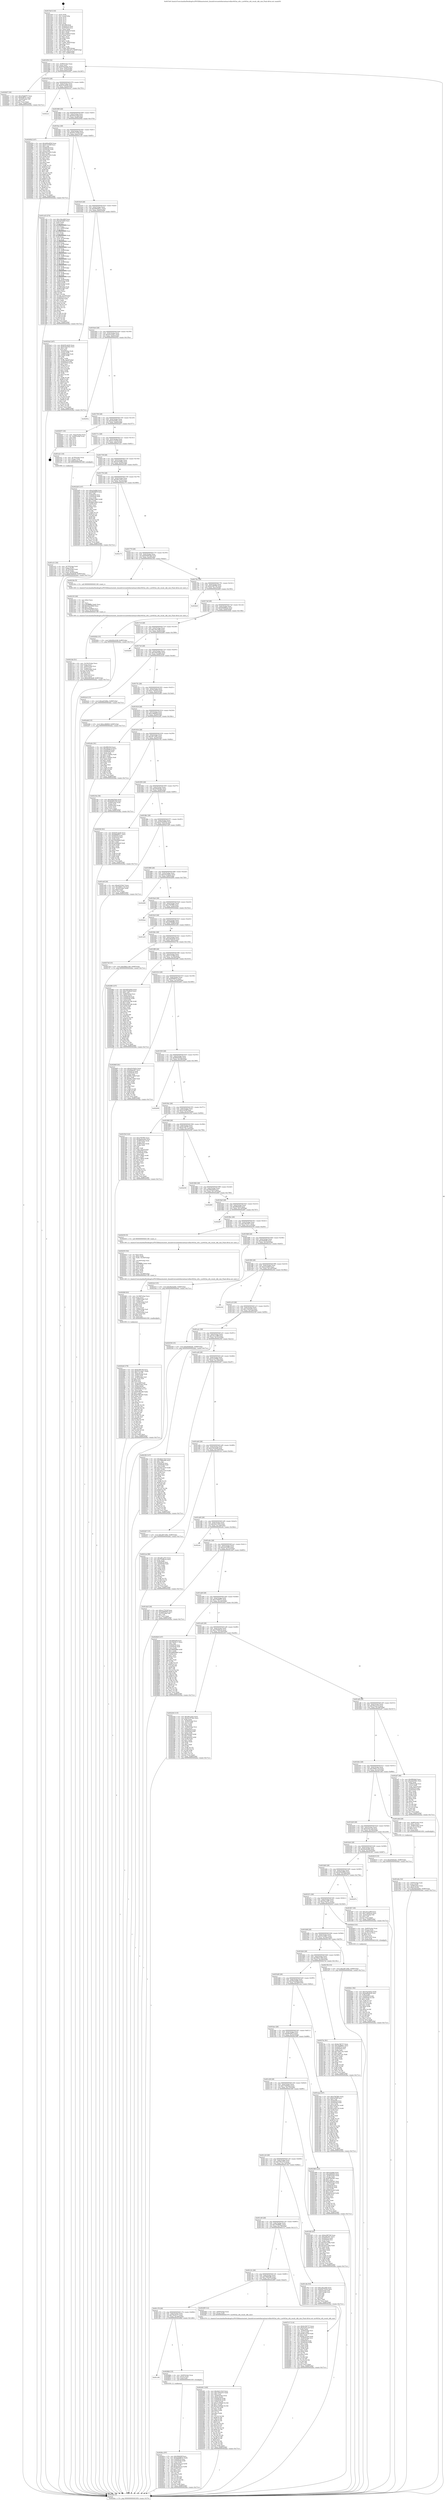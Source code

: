 digraph "0x4015e0" {
  label = "0x4015e0 (/mnt/c/Users/mathe/Desktop/tcc/POCII/binaries/extr_linuxdriversnetethernetmarvellmv643xx_eth.c_mv643xx_eth_recalc_skb_size_Final-ollvm.out::main(0))"
  labelloc = "t"
  node[shape=record]

  Entry [label="",width=0.3,height=0.3,shape=circle,fillcolor=black,style=filled]
  "0x401654" [label="{
     0x401654 [32]\l
     | [instrs]\l
     &nbsp;&nbsp;0x401654 \<+6\>: mov -0x88(%rbp),%eax\l
     &nbsp;&nbsp;0x40165a \<+2\>: mov %eax,%ecx\l
     &nbsp;&nbsp;0x40165c \<+6\>: sub $0x819e24da,%ecx\l
     &nbsp;&nbsp;0x401662 \<+6\>: mov %eax,-0x9c(%rbp)\l
     &nbsp;&nbsp;0x401668 \<+6\>: mov %ecx,-0xa0(%rbp)\l
     &nbsp;&nbsp;0x40166e \<+6\>: je 0000000000402647 \<main+0x1067\>\l
  }"]
  "0x402647" [label="{
     0x402647 [30]\l
     | [instrs]\l
     &nbsp;&nbsp;0x402647 \<+5\>: mov $0x37b087f7,%eax\l
     &nbsp;&nbsp;0x40264c \<+5\>: mov $0xf55ff75c,%ecx\l
     &nbsp;&nbsp;0x402651 \<+3\>: mov -0x2d(%rbp),%dl\l
     &nbsp;&nbsp;0x402654 \<+3\>: test $0x1,%dl\l
     &nbsp;&nbsp;0x402657 \<+3\>: cmovne %ecx,%eax\l
     &nbsp;&nbsp;0x40265a \<+6\>: mov %eax,-0x88(%rbp)\l
     &nbsp;&nbsp;0x402660 \<+5\>: jmp 0000000000402dac \<main+0x17cc\>\l
  }"]
  "0x401674" [label="{
     0x401674 [28]\l
     | [instrs]\l
     &nbsp;&nbsp;0x401674 \<+5\>: jmp 0000000000401679 \<main+0x99\>\l
     &nbsp;&nbsp;0x401679 \<+6\>: mov -0x9c(%rbp),%eax\l
     &nbsp;&nbsp;0x40167f \<+5\>: sub $0x835cab26,%eax\l
     &nbsp;&nbsp;0x401684 \<+6\>: mov %eax,-0xa4(%rbp)\l
     &nbsp;&nbsp;0x40168a \<+6\>: je 0000000000402ce1 \<main+0x1701\>\l
  }"]
  Exit [label="",width=0.3,height=0.3,shape=circle,fillcolor=black,style=filled,peripheries=2]
  "0x402ce1" [label="{
     0x402ce1\l
  }", style=dashed]
  "0x401690" [label="{
     0x401690 [28]\l
     | [instrs]\l
     &nbsp;&nbsp;0x401690 \<+5\>: jmp 0000000000401695 \<main+0xb5\>\l
     &nbsp;&nbsp;0x401695 \<+6\>: mov -0x9c(%rbp),%eax\l
     &nbsp;&nbsp;0x40169b \<+5\>: sub $0x920c43df,%eax\l
     &nbsp;&nbsp;0x4016a0 \<+6\>: mov %eax,-0xa8(%rbp)\l
     &nbsp;&nbsp;0x4016a6 \<+6\>: je 000000000040295d \<main+0x137d\>\l
  }"]
  "0x4028ca" [label="{
     0x4028ca [97]\l
     | [instrs]\l
     &nbsp;&nbsp;0x4028ca \<+5\>: mov $0x580d20f,%ecx\l
     &nbsp;&nbsp;0x4028cf \<+5\>: mov $0xbdd48632,%edx\l
     &nbsp;&nbsp;0x4028d4 \<+7\>: mov 0x405078,%esi\l
     &nbsp;&nbsp;0x4028db \<+8\>: mov 0x405058,%r8d\l
     &nbsp;&nbsp;0x4028e3 \<+3\>: mov %esi,%r9d\l
     &nbsp;&nbsp;0x4028e6 \<+7\>: sub $0x9a24acae,%r9d\l
     &nbsp;&nbsp;0x4028ed \<+4\>: sub $0x1,%r9d\l
     &nbsp;&nbsp;0x4028f1 \<+7\>: add $0x9a24acae,%r9d\l
     &nbsp;&nbsp;0x4028f8 \<+4\>: imul %r9d,%esi\l
     &nbsp;&nbsp;0x4028fc \<+3\>: and $0x1,%esi\l
     &nbsp;&nbsp;0x4028ff \<+3\>: cmp $0x0,%esi\l
     &nbsp;&nbsp;0x402902 \<+4\>: sete %r10b\l
     &nbsp;&nbsp;0x402906 \<+4\>: cmp $0xa,%r8d\l
     &nbsp;&nbsp;0x40290a \<+4\>: setl %r11b\l
     &nbsp;&nbsp;0x40290e \<+3\>: mov %r10b,%bl\l
     &nbsp;&nbsp;0x402911 \<+3\>: and %r11b,%bl\l
     &nbsp;&nbsp;0x402914 \<+3\>: xor %r11b,%r10b\l
     &nbsp;&nbsp;0x402917 \<+3\>: or %r10b,%bl\l
     &nbsp;&nbsp;0x40291a \<+3\>: test $0x1,%bl\l
     &nbsp;&nbsp;0x40291d \<+3\>: cmovne %edx,%ecx\l
     &nbsp;&nbsp;0x402920 \<+6\>: mov %ecx,-0x88(%rbp)\l
     &nbsp;&nbsp;0x402926 \<+5\>: jmp 0000000000402dac \<main+0x17cc\>\l
  }"]
  "0x40295d" [label="{
     0x40295d [147]\l
     | [instrs]\l
     &nbsp;&nbsp;0x40295d \<+5\>: mov $0x4d5e265d,%eax\l
     &nbsp;&nbsp;0x402962 \<+5\>: mov $0xf1727d0f,%ecx\l
     &nbsp;&nbsp;0x402967 \<+2\>: mov $0x1,%dl\l
     &nbsp;&nbsp;0x402969 \<+7\>: mov 0x405078,%esi\l
     &nbsp;&nbsp;0x402970 \<+7\>: mov 0x405058,%edi\l
     &nbsp;&nbsp;0x402977 \<+3\>: mov %esi,%r8d\l
     &nbsp;&nbsp;0x40297a \<+7\>: add $0x530c7d34,%r8d\l
     &nbsp;&nbsp;0x402981 \<+4\>: sub $0x1,%r8d\l
     &nbsp;&nbsp;0x402985 \<+7\>: sub $0x530c7d34,%r8d\l
     &nbsp;&nbsp;0x40298c \<+4\>: imul %r8d,%esi\l
     &nbsp;&nbsp;0x402990 \<+3\>: and $0x1,%esi\l
     &nbsp;&nbsp;0x402993 \<+3\>: cmp $0x0,%esi\l
     &nbsp;&nbsp;0x402996 \<+4\>: sete %r9b\l
     &nbsp;&nbsp;0x40299a \<+3\>: cmp $0xa,%edi\l
     &nbsp;&nbsp;0x40299d \<+4\>: setl %r10b\l
     &nbsp;&nbsp;0x4029a1 \<+3\>: mov %r9b,%r11b\l
     &nbsp;&nbsp;0x4029a4 \<+4\>: xor $0xff,%r11b\l
     &nbsp;&nbsp;0x4029a8 \<+3\>: mov %r10b,%bl\l
     &nbsp;&nbsp;0x4029ab \<+3\>: xor $0xff,%bl\l
     &nbsp;&nbsp;0x4029ae \<+3\>: xor $0x1,%dl\l
     &nbsp;&nbsp;0x4029b1 \<+3\>: mov %r11b,%r14b\l
     &nbsp;&nbsp;0x4029b4 \<+4\>: and $0xff,%r14b\l
     &nbsp;&nbsp;0x4029b8 \<+3\>: and %dl,%r9b\l
     &nbsp;&nbsp;0x4029bb \<+3\>: mov %bl,%r15b\l
     &nbsp;&nbsp;0x4029be \<+4\>: and $0xff,%r15b\l
     &nbsp;&nbsp;0x4029c2 \<+3\>: and %dl,%r10b\l
     &nbsp;&nbsp;0x4029c5 \<+3\>: or %r9b,%r14b\l
     &nbsp;&nbsp;0x4029c8 \<+3\>: or %r10b,%r15b\l
     &nbsp;&nbsp;0x4029cb \<+3\>: xor %r15b,%r14b\l
     &nbsp;&nbsp;0x4029ce \<+3\>: or %bl,%r11b\l
     &nbsp;&nbsp;0x4029d1 \<+4\>: xor $0xff,%r11b\l
     &nbsp;&nbsp;0x4029d5 \<+3\>: or $0x1,%dl\l
     &nbsp;&nbsp;0x4029d8 \<+3\>: and %dl,%r11b\l
     &nbsp;&nbsp;0x4029db \<+3\>: or %r11b,%r14b\l
     &nbsp;&nbsp;0x4029de \<+4\>: test $0x1,%r14b\l
     &nbsp;&nbsp;0x4029e2 \<+3\>: cmovne %ecx,%eax\l
     &nbsp;&nbsp;0x4029e5 \<+6\>: mov %eax,-0x88(%rbp)\l
     &nbsp;&nbsp;0x4029eb \<+5\>: jmp 0000000000402dac \<main+0x17cc\>\l
  }"]
  "0x4016ac" [label="{
     0x4016ac [28]\l
     | [instrs]\l
     &nbsp;&nbsp;0x4016ac \<+5\>: jmp 00000000004016b1 \<main+0xd1\>\l
     &nbsp;&nbsp;0x4016b1 \<+6\>: mov -0x9c(%rbp),%eax\l
     &nbsp;&nbsp;0x4016b7 \<+5\>: sub $0x95273b36,%eax\l
     &nbsp;&nbsp;0x4016bc \<+6\>: mov %eax,-0xac(%rbp)\l
     &nbsp;&nbsp;0x4016c2 \<+6\>: je 0000000000401cd3 \<main+0x6f3\>\l
  }"]
  "0x401c94" [label="{
     0x401c94\l
  }", style=dashed]
  "0x401cd3" [label="{
     0x401cd3 [274]\l
     | [instrs]\l
     &nbsp;&nbsp;0x401cd3 \<+5\>: mov $0xc3dccd48,%eax\l
     &nbsp;&nbsp;0x401cd8 \<+5\>: mov $0x2ef1f28d,%ecx\l
     &nbsp;&nbsp;0x401cdd \<+2\>: xor %edx,%edx\l
     &nbsp;&nbsp;0x401cdf \<+3\>: mov %rsp,%rsi\l
     &nbsp;&nbsp;0x401ce2 \<+4\>: add $0xfffffffffffffff0,%rsi\l
     &nbsp;&nbsp;0x401ce6 \<+3\>: mov %rsi,%rsp\l
     &nbsp;&nbsp;0x401ce9 \<+4\>: mov %rsi,-0x80(%rbp)\l
     &nbsp;&nbsp;0x401ced \<+3\>: mov %rsp,%rsi\l
     &nbsp;&nbsp;0x401cf0 \<+4\>: add $0xfffffffffffffff0,%rsi\l
     &nbsp;&nbsp;0x401cf4 \<+3\>: mov %rsi,%rsp\l
     &nbsp;&nbsp;0x401cf7 \<+3\>: mov %rsp,%rdi\l
     &nbsp;&nbsp;0x401cfa \<+4\>: add $0xfffffffffffffff0,%rdi\l
     &nbsp;&nbsp;0x401cfe \<+3\>: mov %rdi,%rsp\l
     &nbsp;&nbsp;0x401d01 \<+4\>: mov %rdi,-0x78(%rbp)\l
     &nbsp;&nbsp;0x401d05 \<+3\>: mov %rsp,%rdi\l
     &nbsp;&nbsp;0x401d08 \<+4\>: add $0xfffffffffffffff0,%rdi\l
     &nbsp;&nbsp;0x401d0c \<+3\>: mov %rdi,%rsp\l
     &nbsp;&nbsp;0x401d0f \<+4\>: mov %rdi,-0x70(%rbp)\l
     &nbsp;&nbsp;0x401d13 \<+3\>: mov %rsp,%rdi\l
     &nbsp;&nbsp;0x401d16 \<+4\>: add $0xfffffffffffffff0,%rdi\l
     &nbsp;&nbsp;0x401d1a \<+3\>: mov %rdi,%rsp\l
     &nbsp;&nbsp;0x401d1d \<+4\>: mov %rdi,-0x68(%rbp)\l
     &nbsp;&nbsp;0x401d21 \<+3\>: mov %rsp,%rdi\l
     &nbsp;&nbsp;0x401d24 \<+4\>: add $0xfffffffffffffff0,%rdi\l
     &nbsp;&nbsp;0x401d28 \<+3\>: mov %rdi,%rsp\l
     &nbsp;&nbsp;0x401d2b \<+4\>: mov %rdi,-0x60(%rbp)\l
     &nbsp;&nbsp;0x401d2f \<+3\>: mov %rsp,%rdi\l
     &nbsp;&nbsp;0x401d32 \<+4\>: add $0xfffffffffffffff0,%rdi\l
     &nbsp;&nbsp;0x401d36 \<+3\>: mov %rdi,%rsp\l
     &nbsp;&nbsp;0x401d39 \<+4\>: mov %rdi,-0x58(%rbp)\l
     &nbsp;&nbsp;0x401d3d \<+3\>: mov %rsp,%rdi\l
     &nbsp;&nbsp;0x401d40 \<+4\>: add $0xfffffffffffffff0,%rdi\l
     &nbsp;&nbsp;0x401d44 \<+3\>: mov %rdi,%rsp\l
     &nbsp;&nbsp;0x401d47 \<+4\>: mov %rdi,-0x50(%rbp)\l
     &nbsp;&nbsp;0x401d4b \<+3\>: mov %rsp,%rdi\l
     &nbsp;&nbsp;0x401d4e \<+4\>: add $0xfffffffffffffff0,%rdi\l
     &nbsp;&nbsp;0x401d52 \<+3\>: mov %rdi,%rsp\l
     &nbsp;&nbsp;0x401d55 \<+4\>: mov %rdi,-0x48(%rbp)\l
     &nbsp;&nbsp;0x401d59 \<+3\>: mov %rsp,%rdi\l
     &nbsp;&nbsp;0x401d5c \<+4\>: add $0xfffffffffffffff0,%rdi\l
     &nbsp;&nbsp;0x401d60 \<+3\>: mov %rdi,%rsp\l
     &nbsp;&nbsp;0x401d63 \<+4\>: mov %rdi,-0x40(%rbp)\l
     &nbsp;&nbsp;0x401d67 \<+4\>: mov -0x80(%rbp),%rdi\l
     &nbsp;&nbsp;0x401d6b \<+6\>: movl $0x0,(%rdi)\l
     &nbsp;&nbsp;0x401d71 \<+7\>: mov -0x8c(%rbp),%r8d\l
     &nbsp;&nbsp;0x401d78 \<+3\>: mov %r8d,(%rsi)\l
     &nbsp;&nbsp;0x401d7b \<+4\>: mov -0x78(%rbp),%rdi\l
     &nbsp;&nbsp;0x401d7f \<+7\>: mov -0x98(%rbp),%r9\l
     &nbsp;&nbsp;0x401d86 \<+3\>: mov %r9,(%rdi)\l
     &nbsp;&nbsp;0x401d89 \<+3\>: cmpl $0x2,(%rsi)\l
     &nbsp;&nbsp;0x401d8c \<+4\>: setne %r10b\l
     &nbsp;&nbsp;0x401d90 \<+4\>: and $0x1,%r10b\l
     &nbsp;&nbsp;0x401d94 \<+4\>: mov %r10b,-0x35(%rbp)\l
     &nbsp;&nbsp;0x401d98 \<+8\>: mov 0x405078,%r11d\l
     &nbsp;&nbsp;0x401da0 \<+7\>: mov 0x405058,%ebx\l
     &nbsp;&nbsp;0x401da7 \<+3\>: sub $0x1,%edx\l
     &nbsp;&nbsp;0x401daa \<+3\>: mov %r11d,%r14d\l
     &nbsp;&nbsp;0x401dad \<+3\>: add %edx,%r14d\l
     &nbsp;&nbsp;0x401db0 \<+4\>: imul %r14d,%r11d\l
     &nbsp;&nbsp;0x401db4 \<+4\>: and $0x1,%r11d\l
     &nbsp;&nbsp;0x401db8 \<+4\>: cmp $0x0,%r11d\l
     &nbsp;&nbsp;0x401dbc \<+4\>: sete %r10b\l
     &nbsp;&nbsp;0x401dc0 \<+3\>: cmp $0xa,%ebx\l
     &nbsp;&nbsp;0x401dc3 \<+4\>: setl %r15b\l
     &nbsp;&nbsp;0x401dc7 \<+3\>: mov %r10b,%r12b\l
     &nbsp;&nbsp;0x401dca \<+3\>: and %r15b,%r12b\l
     &nbsp;&nbsp;0x401dcd \<+3\>: xor %r15b,%r10b\l
     &nbsp;&nbsp;0x401dd0 \<+3\>: or %r10b,%r12b\l
     &nbsp;&nbsp;0x401dd3 \<+4\>: test $0x1,%r12b\l
     &nbsp;&nbsp;0x401dd7 \<+3\>: cmovne %ecx,%eax\l
     &nbsp;&nbsp;0x401dda \<+6\>: mov %eax,-0x88(%rbp)\l
     &nbsp;&nbsp;0x401de0 \<+5\>: jmp 0000000000402dac \<main+0x17cc\>\l
  }"]
  "0x4016c8" [label="{
     0x4016c8 [28]\l
     | [instrs]\l
     &nbsp;&nbsp;0x4016c8 \<+5\>: jmp 00000000004016cd \<main+0xed\>\l
     &nbsp;&nbsp;0x4016cd \<+6\>: mov -0x9c(%rbp),%eax\l
     &nbsp;&nbsp;0x4016d3 \<+5\>: sub $0x99de8011,%eax\l
     &nbsp;&nbsp;0x4016d8 \<+6\>: mov %eax,-0xb0(%rbp)\l
     &nbsp;&nbsp;0x4016de \<+6\>: je 00000000004025a0 \<main+0xfc0\>\l
  }"]
  "0x4028bb" [label="{
     0x4028bb [15]\l
     | [instrs]\l
     &nbsp;&nbsp;0x4028bb \<+4\>: mov -0x60(%rbp),%rax\l
     &nbsp;&nbsp;0x4028bf \<+3\>: mov (%rax),%rax\l
     &nbsp;&nbsp;0x4028c2 \<+3\>: mov %rax,%rdi\l
     &nbsp;&nbsp;0x4028c5 \<+5\>: call 0000000000401030 \<free@plt\>\l
     | [calls]\l
     &nbsp;&nbsp;0x401030 \{1\} (unknown)\l
  }"]
  "0x4025a0" [label="{
     0x4025a0 [167]\l
     | [instrs]\l
     &nbsp;&nbsp;0x4025a0 \<+5\>: mov $0x835cab26,%eax\l
     &nbsp;&nbsp;0x4025a5 \<+5\>: mov $0x819e24da,%ecx\l
     &nbsp;&nbsp;0x4025aa \<+2\>: mov $0x1,%dl\l
     &nbsp;&nbsp;0x4025ac \<+2\>: xor %esi,%esi\l
     &nbsp;&nbsp;0x4025ae \<+4\>: mov -0x40(%rbp),%rdi\l
     &nbsp;&nbsp;0x4025b2 \<+3\>: mov (%rdi),%r8d\l
     &nbsp;&nbsp;0x4025b5 \<+4\>: mov -0x68(%rbp),%rdi\l
     &nbsp;&nbsp;0x4025b9 \<+3\>: cmp (%rdi),%r8d\l
     &nbsp;&nbsp;0x4025bc \<+4\>: setl %r9b\l
     &nbsp;&nbsp;0x4025c0 \<+4\>: and $0x1,%r9b\l
     &nbsp;&nbsp;0x4025c4 \<+4\>: mov %r9b,-0x2d(%rbp)\l
     &nbsp;&nbsp;0x4025c8 \<+8\>: mov 0x405078,%r8d\l
     &nbsp;&nbsp;0x4025d0 \<+8\>: mov 0x405058,%r10d\l
     &nbsp;&nbsp;0x4025d8 \<+3\>: sub $0x1,%esi\l
     &nbsp;&nbsp;0x4025db \<+3\>: mov %r8d,%r11d\l
     &nbsp;&nbsp;0x4025de \<+3\>: add %esi,%r11d\l
     &nbsp;&nbsp;0x4025e1 \<+4\>: imul %r11d,%r8d\l
     &nbsp;&nbsp;0x4025e5 \<+4\>: and $0x1,%r8d\l
     &nbsp;&nbsp;0x4025e9 \<+4\>: cmp $0x0,%r8d\l
     &nbsp;&nbsp;0x4025ed \<+4\>: sete %r9b\l
     &nbsp;&nbsp;0x4025f1 \<+4\>: cmp $0xa,%r10d\l
     &nbsp;&nbsp;0x4025f5 \<+3\>: setl %bl\l
     &nbsp;&nbsp;0x4025f8 \<+3\>: mov %r9b,%r14b\l
     &nbsp;&nbsp;0x4025fb \<+4\>: xor $0xff,%r14b\l
     &nbsp;&nbsp;0x4025ff \<+3\>: mov %bl,%r15b\l
     &nbsp;&nbsp;0x402602 \<+4\>: xor $0xff,%r15b\l
     &nbsp;&nbsp;0x402606 \<+3\>: xor $0x1,%dl\l
     &nbsp;&nbsp;0x402609 \<+3\>: mov %r14b,%r12b\l
     &nbsp;&nbsp;0x40260c \<+4\>: and $0xff,%r12b\l
     &nbsp;&nbsp;0x402610 \<+3\>: and %dl,%r9b\l
     &nbsp;&nbsp;0x402613 \<+3\>: mov %r15b,%r13b\l
     &nbsp;&nbsp;0x402616 \<+4\>: and $0xff,%r13b\l
     &nbsp;&nbsp;0x40261a \<+2\>: and %dl,%bl\l
     &nbsp;&nbsp;0x40261c \<+3\>: or %r9b,%r12b\l
     &nbsp;&nbsp;0x40261f \<+3\>: or %bl,%r13b\l
     &nbsp;&nbsp;0x402622 \<+3\>: xor %r13b,%r12b\l
     &nbsp;&nbsp;0x402625 \<+3\>: or %r15b,%r14b\l
     &nbsp;&nbsp;0x402628 \<+4\>: xor $0xff,%r14b\l
     &nbsp;&nbsp;0x40262c \<+3\>: or $0x1,%dl\l
     &nbsp;&nbsp;0x40262f \<+3\>: and %dl,%r14b\l
     &nbsp;&nbsp;0x402632 \<+3\>: or %r14b,%r12b\l
     &nbsp;&nbsp;0x402635 \<+4\>: test $0x1,%r12b\l
     &nbsp;&nbsp;0x402639 \<+3\>: cmovne %ecx,%eax\l
     &nbsp;&nbsp;0x40263c \<+6\>: mov %eax,-0x88(%rbp)\l
     &nbsp;&nbsp;0x402642 \<+5\>: jmp 0000000000402dac \<main+0x17cc\>\l
  }"]
  "0x4016e4" [label="{
     0x4016e4 [28]\l
     | [instrs]\l
     &nbsp;&nbsp;0x4016e4 \<+5\>: jmp 00000000004016e9 \<main+0x109\>\l
     &nbsp;&nbsp;0x4016e9 \<+6\>: mov -0x9c(%rbp),%eax\l
     &nbsp;&nbsp;0x4016ef \<+5\>: sub $0xa01034e7,%eax\l
     &nbsp;&nbsp;0x4016f4 \<+6\>: mov %eax,-0xb4(%rbp)\l
     &nbsp;&nbsp;0x4016fa \<+6\>: je 000000000040293a \<main+0x135a\>\l
  }"]
  "0x4026e1" [label="{
     0x4026e1 [92]\l
     | [instrs]\l
     &nbsp;&nbsp;0x4026e1 \<+5\>: mov $0xe5225d32,%edx\l
     &nbsp;&nbsp;0x4026e6 \<+5\>: mov $0xee6b2b39,%esi\l
     &nbsp;&nbsp;0x4026eb \<+3\>: xor %r8d,%r8d\l
     &nbsp;&nbsp;0x4026ee \<+8\>: mov 0x405078,%r9d\l
     &nbsp;&nbsp;0x4026f6 \<+8\>: mov 0x405058,%r10d\l
     &nbsp;&nbsp;0x4026fe \<+4\>: sub $0x1,%r8d\l
     &nbsp;&nbsp;0x402702 \<+3\>: mov %r9d,%r11d\l
     &nbsp;&nbsp;0x402705 \<+3\>: add %r8d,%r11d\l
     &nbsp;&nbsp;0x402708 \<+4\>: imul %r11d,%r9d\l
     &nbsp;&nbsp;0x40270c \<+4\>: and $0x1,%r9d\l
     &nbsp;&nbsp;0x402710 \<+4\>: cmp $0x0,%r9d\l
     &nbsp;&nbsp;0x402714 \<+3\>: sete %bl\l
     &nbsp;&nbsp;0x402717 \<+4\>: cmp $0xa,%r10d\l
     &nbsp;&nbsp;0x40271b \<+4\>: setl %r14b\l
     &nbsp;&nbsp;0x40271f \<+3\>: mov %bl,%r15b\l
     &nbsp;&nbsp;0x402722 \<+3\>: and %r14b,%r15b\l
     &nbsp;&nbsp;0x402725 \<+3\>: xor %r14b,%bl\l
     &nbsp;&nbsp;0x402728 \<+3\>: or %bl,%r15b\l
     &nbsp;&nbsp;0x40272b \<+4\>: test $0x1,%r15b\l
     &nbsp;&nbsp;0x40272f \<+3\>: cmovne %esi,%edx\l
     &nbsp;&nbsp;0x402732 \<+6\>: mov %edx,-0x88(%rbp)\l
     &nbsp;&nbsp;0x402738 \<+5\>: jmp 0000000000402dac \<main+0x17cc\>\l
  }"]
  "0x40293a" [label="{
     0x40293a\l
  }", style=dashed]
  "0x401700" [label="{
     0x401700 [28]\l
     | [instrs]\l
     &nbsp;&nbsp;0x401700 \<+5\>: jmp 0000000000401705 \<main+0x125\>\l
     &nbsp;&nbsp;0x401705 \<+6\>: mov -0x9c(%rbp),%eax\l
     &nbsp;&nbsp;0x40170b \<+5\>: sub $0xa9af300c,%eax\l
     &nbsp;&nbsp;0x401710 \<+6\>: mov %eax,-0xb8(%rbp)\l
     &nbsp;&nbsp;0x401716 \<+6\>: je 0000000000402b57 \<main+0x1577\>\l
  }"]
  "0x402491" [label="{
     0x402491 [165]\l
     | [instrs]\l
     &nbsp;&nbsp;0x402491 \<+5\>: mov $0x2b2110c5,%ecx\l
     &nbsp;&nbsp;0x402496 \<+5\>: mov $0x13043e53,%edx\l
     &nbsp;&nbsp;0x40249b \<+3\>: mov $0x1,%sil\l
     &nbsp;&nbsp;0x40249e \<+4\>: mov -0x40(%rbp),%rax\l
     &nbsp;&nbsp;0x4024a2 \<+6\>: movl $0x0,(%rax)\l
     &nbsp;&nbsp;0x4024a8 \<+8\>: mov 0x405078,%r8d\l
     &nbsp;&nbsp;0x4024b0 \<+8\>: mov 0x405058,%r9d\l
     &nbsp;&nbsp;0x4024b8 \<+3\>: mov %r8d,%r10d\l
     &nbsp;&nbsp;0x4024bb \<+7\>: sub $0xa11656e6,%r10d\l
     &nbsp;&nbsp;0x4024c2 \<+4\>: sub $0x1,%r10d\l
     &nbsp;&nbsp;0x4024c6 \<+7\>: add $0xa11656e6,%r10d\l
     &nbsp;&nbsp;0x4024cd \<+4\>: imul %r10d,%r8d\l
     &nbsp;&nbsp;0x4024d1 \<+4\>: and $0x1,%r8d\l
     &nbsp;&nbsp;0x4024d5 \<+4\>: cmp $0x0,%r8d\l
     &nbsp;&nbsp;0x4024d9 \<+4\>: sete %r11b\l
     &nbsp;&nbsp;0x4024dd \<+4\>: cmp $0xa,%r9d\l
     &nbsp;&nbsp;0x4024e1 \<+3\>: setl %bl\l
     &nbsp;&nbsp;0x4024e4 \<+3\>: mov %r11b,%r14b\l
     &nbsp;&nbsp;0x4024e7 \<+4\>: xor $0xff,%r14b\l
     &nbsp;&nbsp;0x4024eb \<+3\>: mov %bl,%r15b\l
     &nbsp;&nbsp;0x4024ee \<+4\>: xor $0xff,%r15b\l
     &nbsp;&nbsp;0x4024f2 \<+4\>: xor $0x0,%sil\l
     &nbsp;&nbsp;0x4024f6 \<+3\>: mov %r14b,%r12b\l
     &nbsp;&nbsp;0x4024f9 \<+4\>: and $0x0,%r12b\l
     &nbsp;&nbsp;0x4024fd \<+3\>: and %sil,%r11b\l
     &nbsp;&nbsp;0x402500 \<+3\>: mov %r15b,%r13b\l
     &nbsp;&nbsp;0x402503 \<+4\>: and $0x0,%r13b\l
     &nbsp;&nbsp;0x402507 \<+3\>: and %sil,%bl\l
     &nbsp;&nbsp;0x40250a \<+3\>: or %r11b,%r12b\l
     &nbsp;&nbsp;0x40250d \<+3\>: or %bl,%r13b\l
     &nbsp;&nbsp;0x402510 \<+3\>: xor %r13b,%r12b\l
     &nbsp;&nbsp;0x402513 \<+3\>: or %r15b,%r14b\l
     &nbsp;&nbsp;0x402516 \<+4\>: xor $0xff,%r14b\l
     &nbsp;&nbsp;0x40251a \<+4\>: or $0x0,%sil\l
     &nbsp;&nbsp;0x40251e \<+3\>: and %sil,%r14b\l
     &nbsp;&nbsp;0x402521 \<+3\>: or %r14b,%r12b\l
     &nbsp;&nbsp;0x402524 \<+4\>: test $0x1,%r12b\l
     &nbsp;&nbsp;0x402528 \<+3\>: cmovne %edx,%ecx\l
     &nbsp;&nbsp;0x40252b \<+6\>: mov %ecx,-0x88(%rbp)\l
     &nbsp;&nbsp;0x402531 \<+5\>: jmp 0000000000402dac \<main+0x17cc\>\l
  }"]
  "0x402b57" [label="{
     0x402b57 [18]\l
     | [instrs]\l
     &nbsp;&nbsp;0x402b57 \<+3\>: mov -0x2c(%rbp),%eax\l
     &nbsp;&nbsp;0x402b5a \<+4\>: lea -0x28(%rbp),%rsp\l
     &nbsp;&nbsp;0x402b5e \<+1\>: pop %rbx\l
     &nbsp;&nbsp;0x402b5f \<+2\>: pop %r12\l
     &nbsp;&nbsp;0x402b61 \<+2\>: pop %r13\l
     &nbsp;&nbsp;0x402b63 \<+2\>: pop %r14\l
     &nbsp;&nbsp;0x402b65 \<+2\>: pop %r15\l
     &nbsp;&nbsp;0x402b67 \<+1\>: pop %rbp\l
     &nbsp;&nbsp;0x402b68 \<+1\>: ret\l
  }"]
  "0x40171c" [label="{
     0x40171c [28]\l
     | [instrs]\l
     &nbsp;&nbsp;0x40171c \<+5\>: jmp 0000000000401721 \<main+0x141\>\l
     &nbsp;&nbsp;0x401721 \<+6\>: mov -0x9c(%rbp),%eax\l
     &nbsp;&nbsp;0x401727 \<+5\>: sub $0xac17b1bf,%eax\l
     &nbsp;&nbsp;0x40172c \<+6\>: mov %eax,-0xbc(%rbp)\l
     &nbsp;&nbsp;0x401732 \<+6\>: je 0000000000401e21 \<main+0x841\>\l
  }"]
  "0x401c78" [label="{
     0x401c78 [28]\l
     | [instrs]\l
     &nbsp;&nbsp;0x401c78 \<+5\>: jmp 0000000000401c7d \<main+0x69d\>\l
     &nbsp;&nbsp;0x401c7d \<+6\>: mov -0x9c(%rbp),%eax\l
     &nbsp;&nbsp;0x401c83 \<+5\>: sub $0x7bfc8117,%eax\l
     &nbsp;&nbsp;0x401c88 \<+6\>: mov %eax,-0x180(%rbp)\l
     &nbsp;&nbsp;0x401c8e \<+6\>: je 00000000004028bb \<main+0x12db\>\l
  }"]
  "0x401e21" [label="{
     0x401e21 [16]\l
     | [instrs]\l
     &nbsp;&nbsp;0x401e21 \<+4\>: mov -0x78(%rbp),%rax\l
     &nbsp;&nbsp;0x401e25 \<+3\>: mov (%rax),%rax\l
     &nbsp;&nbsp;0x401e28 \<+4\>: mov 0x8(%rax),%rdi\l
     &nbsp;&nbsp;0x401e2c \<+5\>: call 0000000000401060 \<atoi@plt\>\l
     | [calls]\l
     &nbsp;&nbsp;0x401060 \{1\} (unknown)\l
  }"]
  "0x401738" [label="{
     0x401738 [28]\l
     | [instrs]\l
     &nbsp;&nbsp;0x401738 \<+5\>: jmp 000000000040173d \<main+0x15d\>\l
     &nbsp;&nbsp;0x40173d \<+6\>: mov -0x9c(%rbp),%eax\l
     &nbsp;&nbsp;0x401743 \<+5\>: sub $0xaef16dbe,%eax\l
     &nbsp;&nbsp;0x401748 \<+6\>: mov %eax,-0xc0(%rbp)\l
     &nbsp;&nbsp;0x40174e \<+6\>: je 00000000004022d5 \<main+0xcf5\>\l
  }"]
  "0x402485" [label="{
     0x402485 [12]\l
     | [instrs]\l
     &nbsp;&nbsp;0x402485 \<+4\>: mov -0x60(%rbp),%rax\l
     &nbsp;&nbsp;0x402489 \<+3\>: mov (%rax),%rdi\l
     &nbsp;&nbsp;0x40248c \<+5\>: call 0000000000401570 \<mv643xx_eth_recalc_skb_size\>\l
     | [calls]\l
     &nbsp;&nbsp;0x401570 \{1\} (/mnt/c/Users/mathe/Desktop/tcc/POCII/binaries/extr_linuxdriversnetethernetmarvellmv643xx_eth.c_mv643xx_eth_recalc_skb_size_Final-ollvm.out::mv643xx_eth_recalc_skb_size)\l
  }"]
  "0x4022d5" [label="{
     0x4022d5 [147]\l
     | [instrs]\l
     &nbsp;&nbsp;0x4022d5 \<+5\>: mov $0xe22efb8,%eax\l
     &nbsp;&nbsp;0x4022da \<+5\>: mov $0x68cf067f,%ecx\l
     &nbsp;&nbsp;0x4022df \<+2\>: mov $0x1,%dl\l
     &nbsp;&nbsp;0x4022e1 \<+7\>: mov 0x405078,%esi\l
     &nbsp;&nbsp;0x4022e8 \<+7\>: mov 0x405058,%edi\l
     &nbsp;&nbsp;0x4022ef \<+3\>: mov %esi,%r8d\l
     &nbsp;&nbsp;0x4022f2 \<+7\>: add $0x6bb1dd83,%r8d\l
     &nbsp;&nbsp;0x4022f9 \<+4\>: sub $0x1,%r8d\l
     &nbsp;&nbsp;0x4022fd \<+7\>: sub $0x6bb1dd83,%r8d\l
     &nbsp;&nbsp;0x402304 \<+4\>: imul %r8d,%esi\l
     &nbsp;&nbsp;0x402308 \<+3\>: and $0x1,%esi\l
     &nbsp;&nbsp;0x40230b \<+3\>: cmp $0x0,%esi\l
     &nbsp;&nbsp;0x40230e \<+4\>: sete %r9b\l
     &nbsp;&nbsp;0x402312 \<+3\>: cmp $0xa,%edi\l
     &nbsp;&nbsp;0x402315 \<+4\>: setl %r10b\l
     &nbsp;&nbsp;0x402319 \<+3\>: mov %r9b,%r11b\l
     &nbsp;&nbsp;0x40231c \<+4\>: xor $0xff,%r11b\l
     &nbsp;&nbsp;0x402320 \<+3\>: mov %r10b,%bl\l
     &nbsp;&nbsp;0x402323 \<+3\>: xor $0xff,%bl\l
     &nbsp;&nbsp;0x402326 \<+3\>: xor $0x0,%dl\l
     &nbsp;&nbsp;0x402329 \<+3\>: mov %r11b,%r14b\l
     &nbsp;&nbsp;0x40232c \<+4\>: and $0x0,%r14b\l
     &nbsp;&nbsp;0x402330 \<+3\>: and %dl,%r9b\l
     &nbsp;&nbsp;0x402333 \<+3\>: mov %bl,%r15b\l
     &nbsp;&nbsp;0x402336 \<+4\>: and $0x0,%r15b\l
     &nbsp;&nbsp;0x40233a \<+3\>: and %dl,%r10b\l
     &nbsp;&nbsp;0x40233d \<+3\>: or %r9b,%r14b\l
     &nbsp;&nbsp;0x402340 \<+3\>: or %r10b,%r15b\l
     &nbsp;&nbsp;0x402343 \<+3\>: xor %r15b,%r14b\l
     &nbsp;&nbsp;0x402346 \<+3\>: or %bl,%r11b\l
     &nbsp;&nbsp;0x402349 \<+4\>: xor $0xff,%r11b\l
     &nbsp;&nbsp;0x40234d \<+3\>: or $0x0,%dl\l
     &nbsp;&nbsp;0x402350 \<+3\>: and %dl,%r11b\l
     &nbsp;&nbsp;0x402353 \<+3\>: or %r11b,%r14b\l
     &nbsp;&nbsp;0x402356 \<+4\>: test $0x1,%r14b\l
     &nbsp;&nbsp;0x40235a \<+3\>: cmovne %ecx,%eax\l
     &nbsp;&nbsp;0x40235d \<+6\>: mov %eax,-0x88(%rbp)\l
     &nbsp;&nbsp;0x402363 \<+5\>: jmp 0000000000402dac \<main+0x17cc\>\l
  }"]
  "0x401754" [label="{
     0x401754 [28]\l
     | [instrs]\l
     &nbsp;&nbsp;0x401754 \<+5\>: jmp 0000000000401759 \<main+0x179\>\l
     &nbsp;&nbsp;0x401759 \<+6\>: mov -0x9c(%rbp),%eax\l
     &nbsp;&nbsp;0x40175f \<+5\>: sub $0xaf01a543,%eax\l
     &nbsp;&nbsp;0x401764 \<+6\>: mov %eax,-0xc4(%rbp)\l
     &nbsp;&nbsp;0x40176a \<+6\>: je 0000000000402c70 \<main+0x1690\>\l
  }"]
  "0x401c5c" [label="{
     0x401c5c [28]\l
     | [instrs]\l
     &nbsp;&nbsp;0x401c5c \<+5\>: jmp 0000000000401c61 \<main+0x681\>\l
     &nbsp;&nbsp;0x401c61 \<+6\>: mov -0x9c(%rbp),%eax\l
     &nbsp;&nbsp;0x401c67 \<+5\>: sub $0x7869cdf4,%eax\l
     &nbsp;&nbsp;0x401c6c \<+6\>: mov %eax,-0x17c(%rbp)\l
     &nbsp;&nbsp;0x401c72 \<+6\>: je 0000000000402485 \<main+0xea5\>\l
  }"]
  "0x402c70" [label="{
     0x402c70\l
  }", style=dashed]
  "0x401770" [label="{
     0x401770 [28]\l
     | [instrs]\l
     &nbsp;&nbsp;0x401770 \<+5\>: jmp 0000000000401775 \<main+0x195\>\l
     &nbsp;&nbsp;0x401775 \<+6\>: mov -0x9c(%rbp),%eax\l
     &nbsp;&nbsp;0x40177b \<+5\>: sub $0xb049018d,%eax\l
     &nbsp;&nbsp;0x401780 \<+6\>: mov %eax,-0xc8(%rbp)\l
     &nbsp;&nbsp;0x401786 \<+6\>: je 000000000040218e \<main+0xbae\>\l
  }"]
  "0x4027a7" [label="{
     0x4027a7 [114]\l
     | [instrs]\l
     &nbsp;&nbsp;0x4027a7 \<+5\>: mov $0xfe19b737,%eax\l
     &nbsp;&nbsp;0x4027ac \<+5\>: mov $0x4a54c1a9,%ecx\l
     &nbsp;&nbsp;0x4027b1 \<+2\>: xor %edx,%edx\l
     &nbsp;&nbsp;0x4027b3 \<+4\>: mov -0x40(%rbp),%rsi\l
     &nbsp;&nbsp;0x4027b7 \<+2\>: mov (%rsi),%edi\l
     &nbsp;&nbsp;0x4027b9 \<+6\>: add $0xfb12e3e9,%edi\l
     &nbsp;&nbsp;0x4027bf \<+3\>: add $0x1,%edi\l
     &nbsp;&nbsp;0x4027c2 \<+6\>: sub $0xfb12e3e9,%edi\l
     &nbsp;&nbsp;0x4027c8 \<+4\>: mov -0x40(%rbp),%rsi\l
     &nbsp;&nbsp;0x4027cc \<+2\>: mov %edi,(%rsi)\l
     &nbsp;&nbsp;0x4027ce \<+7\>: mov 0x405078,%edi\l
     &nbsp;&nbsp;0x4027d5 \<+8\>: mov 0x405058,%r8d\l
     &nbsp;&nbsp;0x4027dd \<+3\>: sub $0x1,%edx\l
     &nbsp;&nbsp;0x4027e0 \<+3\>: mov %edi,%r9d\l
     &nbsp;&nbsp;0x4027e3 \<+3\>: add %edx,%r9d\l
     &nbsp;&nbsp;0x4027e6 \<+4\>: imul %r9d,%edi\l
     &nbsp;&nbsp;0x4027ea \<+3\>: and $0x1,%edi\l
     &nbsp;&nbsp;0x4027ed \<+3\>: cmp $0x0,%edi\l
     &nbsp;&nbsp;0x4027f0 \<+4\>: sete %r10b\l
     &nbsp;&nbsp;0x4027f4 \<+4\>: cmp $0xa,%r8d\l
     &nbsp;&nbsp;0x4027f8 \<+4\>: setl %r11b\l
     &nbsp;&nbsp;0x4027fc \<+3\>: mov %r10b,%bl\l
     &nbsp;&nbsp;0x4027ff \<+3\>: and %r11b,%bl\l
     &nbsp;&nbsp;0x402802 \<+3\>: xor %r11b,%r10b\l
     &nbsp;&nbsp;0x402805 \<+3\>: or %r10b,%bl\l
     &nbsp;&nbsp;0x402808 \<+3\>: test $0x1,%bl\l
     &nbsp;&nbsp;0x40280b \<+3\>: cmovne %ecx,%eax\l
     &nbsp;&nbsp;0x40280e \<+6\>: mov %eax,-0x88(%rbp)\l
     &nbsp;&nbsp;0x402814 \<+5\>: jmp 0000000000402dac \<main+0x17cc\>\l
  }"]
  "0x40218e" [label="{
     0x40218e [5]\l
     | [instrs]\l
     &nbsp;&nbsp;0x40218e \<+5\>: call 0000000000401160 \<next_i\>\l
     | [calls]\l
     &nbsp;&nbsp;0x401160 \{1\} (/mnt/c/Users/mathe/Desktop/tcc/POCII/binaries/extr_linuxdriversnetethernetmarvellmv643xx_eth.c_mv643xx_eth_recalc_skb_size_Final-ollvm.out::next_i)\l
  }"]
  "0x40178c" [label="{
     0x40178c [28]\l
     | [instrs]\l
     &nbsp;&nbsp;0x40178c \<+5\>: jmp 0000000000401791 \<main+0x1b1\>\l
     &nbsp;&nbsp;0x401791 \<+6\>: mov -0x9c(%rbp),%eax\l
     &nbsp;&nbsp;0x401797 \<+5\>: sub $0xbc0f0749,%eax\l
     &nbsp;&nbsp;0x40179c \<+6\>: mov %eax,-0xcc(%rbp)\l
     &nbsp;&nbsp;0x4017a2 \<+6\>: je 0000000000402bd3 \<main+0x15f3\>\l
  }"]
  "0x4021bb" [label="{
     0x4021bb [51]\l
     | [instrs]\l
     &nbsp;&nbsp;0x4021bb \<+6\>: mov -0x18c(%rbp),%ecx\l
     &nbsp;&nbsp;0x4021c1 \<+3\>: imul %eax,%ecx\l
     &nbsp;&nbsp;0x4021c4 \<+4\>: mov -0x60(%rbp),%rsi\l
     &nbsp;&nbsp;0x4021c8 \<+3\>: mov (%rsi),%rsi\l
     &nbsp;&nbsp;0x4021cb \<+4\>: mov -0x58(%rbp),%rdi\l
     &nbsp;&nbsp;0x4021cf \<+3\>: movslq (%rdi),%rdi\l
     &nbsp;&nbsp;0x4021d2 \<+4\>: shl $0x4,%rdi\l
     &nbsp;&nbsp;0x4021d6 \<+3\>: add %rdi,%rsi\l
     &nbsp;&nbsp;0x4021d9 \<+4\>: mov 0x8(%rsi),%rsi\l
     &nbsp;&nbsp;0x4021dd \<+2\>: mov %ecx,(%rsi)\l
     &nbsp;&nbsp;0x4021df \<+10\>: movl $0x23632edf,-0x88(%rbp)\l
     &nbsp;&nbsp;0x4021e9 \<+5\>: jmp 0000000000402dac \<main+0x17cc\>\l
  }"]
  "0x402bd3" [label="{
     0x402bd3\l
  }", style=dashed]
  "0x4017a8" [label="{
     0x4017a8 [28]\l
     | [instrs]\l
     &nbsp;&nbsp;0x4017a8 \<+5\>: jmp 00000000004017ad \<main+0x1cd\>\l
     &nbsp;&nbsp;0x4017ad \<+6\>: mov -0x9c(%rbp),%eax\l
     &nbsp;&nbsp;0x4017b3 \<+5\>: sub $0xbdd48632,%eax\l
     &nbsp;&nbsp;0x4017b8 \<+6\>: mov %eax,-0xd0(%rbp)\l
     &nbsp;&nbsp;0x4017be \<+6\>: je 000000000040292b \<main+0x134b\>\l
  }"]
  "0x402193" [label="{
     0x402193 [40]\l
     | [instrs]\l
     &nbsp;&nbsp;0x402193 \<+5\>: mov $0x2,%ecx\l
     &nbsp;&nbsp;0x402198 \<+1\>: cltd\l
     &nbsp;&nbsp;0x402199 \<+2\>: idiv %ecx\l
     &nbsp;&nbsp;0x40219b \<+6\>: imul $0xfffffffe,%edx,%ecx\l
     &nbsp;&nbsp;0x4021a1 \<+6\>: add $0x442e089d,%ecx\l
     &nbsp;&nbsp;0x4021a7 \<+3\>: add $0x1,%ecx\l
     &nbsp;&nbsp;0x4021aa \<+6\>: sub $0x442e089d,%ecx\l
     &nbsp;&nbsp;0x4021b0 \<+6\>: mov %ecx,-0x18c(%rbp)\l
     &nbsp;&nbsp;0x4021b6 \<+5\>: call 0000000000401160 \<next_i\>\l
     | [calls]\l
     &nbsp;&nbsp;0x401160 \{1\} (/mnt/c/Users/mathe/Desktop/tcc/POCII/binaries/extr_linuxdriversnetethernetmarvellmv643xx_eth.c_mv643xx_eth_recalc_skb_size_Final-ollvm.out::next_i)\l
  }"]
  "0x40292b" [label="{
     0x40292b [15]\l
     | [instrs]\l
     &nbsp;&nbsp;0x40292b \<+10\>: movl $0x920c43df,-0x88(%rbp)\l
     &nbsp;&nbsp;0x402935 \<+5\>: jmp 0000000000402dac \<main+0x17cc\>\l
  }"]
  "0x4017c4" [label="{
     0x4017c4 [28]\l
     | [instrs]\l
     &nbsp;&nbsp;0x4017c4 \<+5\>: jmp 00000000004017c9 \<main+0x1e9\>\l
     &nbsp;&nbsp;0x4017c9 \<+6\>: mov -0x9c(%rbp),%eax\l
     &nbsp;&nbsp;0x4017cf \<+5\>: sub $0xc3dccd48,%eax\l
     &nbsp;&nbsp;0x4017d4 \<+6\>: mov %eax,-0xd4(%rbp)\l
     &nbsp;&nbsp;0x4017da \<+6\>: je 0000000000402b69 \<main+0x1589\>\l
  }"]
  "0x4020a8" [label="{
     0x4020a8 [179]\l
     | [instrs]\l
     &nbsp;&nbsp;0x4020a8 \<+5\>: mov $0xbc0f0749,%ecx\l
     &nbsp;&nbsp;0x4020ad \<+5\>: mov $0x533106e7,%edx\l
     &nbsp;&nbsp;0x4020b2 \<+3\>: mov $0x1,%r10b\l
     &nbsp;&nbsp;0x4020b5 \<+4\>: mov -0x60(%rbp),%rdi\l
     &nbsp;&nbsp;0x4020b9 \<+3\>: mov (%rdi),%rdi\l
     &nbsp;&nbsp;0x4020bc \<+4\>: mov -0x58(%rbp),%r8\l
     &nbsp;&nbsp;0x4020c0 \<+3\>: movslq (%r8),%r8\l
     &nbsp;&nbsp;0x4020c3 \<+4\>: shl $0x4,%r8\l
     &nbsp;&nbsp;0x4020c7 \<+3\>: add %r8,%rdi\l
     &nbsp;&nbsp;0x4020ca \<+4\>: mov %rax,0x8(%rdi)\l
     &nbsp;&nbsp;0x4020ce \<+4\>: mov -0x48(%rbp),%rax\l
     &nbsp;&nbsp;0x4020d2 \<+6\>: movl $0x0,(%rax)\l
     &nbsp;&nbsp;0x4020d8 \<+7\>: mov 0x405078,%esi\l
     &nbsp;&nbsp;0x4020df \<+8\>: mov 0x405058,%r11d\l
     &nbsp;&nbsp;0x4020e7 \<+2\>: mov %esi,%ebx\l
     &nbsp;&nbsp;0x4020e9 \<+6\>: sub $0x8708c2d0,%ebx\l
     &nbsp;&nbsp;0x4020ef \<+3\>: sub $0x1,%ebx\l
     &nbsp;&nbsp;0x4020f2 \<+6\>: add $0x8708c2d0,%ebx\l
     &nbsp;&nbsp;0x4020f8 \<+3\>: imul %ebx,%esi\l
     &nbsp;&nbsp;0x4020fb \<+3\>: and $0x1,%esi\l
     &nbsp;&nbsp;0x4020fe \<+3\>: cmp $0x0,%esi\l
     &nbsp;&nbsp;0x402101 \<+4\>: sete %r14b\l
     &nbsp;&nbsp;0x402105 \<+4\>: cmp $0xa,%r11d\l
     &nbsp;&nbsp;0x402109 \<+4\>: setl %r15b\l
     &nbsp;&nbsp;0x40210d \<+3\>: mov %r14b,%r12b\l
     &nbsp;&nbsp;0x402110 \<+4\>: xor $0xff,%r12b\l
     &nbsp;&nbsp;0x402114 \<+3\>: mov %r15b,%r13b\l
     &nbsp;&nbsp;0x402117 \<+4\>: xor $0xff,%r13b\l
     &nbsp;&nbsp;0x40211b \<+4\>: xor $0x1,%r10b\l
     &nbsp;&nbsp;0x40211f \<+3\>: mov %r12b,%al\l
     &nbsp;&nbsp;0x402122 \<+2\>: and $0xff,%al\l
     &nbsp;&nbsp;0x402124 \<+3\>: and %r10b,%r14b\l
     &nbsp;&nbsp;0x402127 \<+3\>: mov %r13b,%sil\l
     &nbsp;&nbsp;0x40212a \<+4\>: and $0xff,%sil\l
     &nbsp;&nbsp;0x40212e \<+3\>: and %r10b,%r15b\l
     &nbsp;&nbsp;0x402131 \<+3\>: or %r14b,%al\l
     &nbsp;&nbsp;0x402134 \<+3\>: or %r15b,%sil\l
     &nbsp;&nbsp;0x402137 \<+3\>: xor %sil,%al\l
     &nbsp;&nbsp;0x40213a \<+3\>: or %r13b,%r12b\l
     &nbsp;&nbsp;0x40213d \<+4\>: xor $0xff,%r12b\l
     &nbsp;&nbsp;0x402141 \<+4\>: or $0x1,%r10b\l
     &nbsp;&nbsp;0x402145 \<+3\>: and %r10b,%r12b\l
     &nbsp;&nbsp;0x402148 \<+3\>: or %r12b,%al\l
     &nbsp;&nbsp;0x40214b \<+2\>: test $0x1,%al\l
     &nbsp;&nbsp;0x40214d \<+3\>: cmovne %edx,%ecx\l
     &nbsp;&nbsp;0x402150 \<+6\>: mov %ecx,-0x88(%rbp)\l
     &nbsp;&nbsp;0x402156 \<+5\>: jmp 0000000000402dac \<main+0x17cc\>\l
  }"]
  "0x402b69" [label="{
     0x402b69\l
  }", style=dashed]
  "0x4017e0" [label="{
     0x4017e0 [28]\l
     | [instrs]\l
     &nbsp;&nbsp;0x4017e0 \<+5\>: jmp 00000000004017e5 \<main+0x205\>\l
     &nbsp;&nbsp;0x4017e5 \<+6\>: mov -0x9c(%rbp),%eax\l
     &nbsp;&nbsp;0x4017eb \<+5\>: sub $0xc64035eb,%eax\l
     &nbsp;&nbsp;0x4017f0 \<+6\>: mov %eax,-0xd8(%rbp)\l
     &nbsp;&nbsp;0x4017f6 \<+6\>: je 00000000004022c6 \<main+0xce6\>\l
  }"]
  "0x402069" [label="{
     0x402069 [63]\l
     | [instrs]\l
     &nbsp;&nbsp;0x402069 \<+6\>: mov -0x188(%rbp),%ecx\l
     &nbsp;&nbsp;0x40206f \<+3\>: imul %eax,%ecx\l
     &nbsp;&nbsp;0x402072 \<+4\>: mov -0x60(%rbp),%r8\l
     &nbsp;&nbsp;0x402076 \<+3\>: mov (%r8),%r8\l
     &nbsp;&nbsp;0x402079 \<+4\>: mov -0x58(%rbp),%r9\l
     &nbsp;&nbsp;0x40207d \<+3\>: movslq (%r9),%r9\l
     &nbsp;&nbsp;0x402080 \<+4\>: shl $0x4,%r9\l
     &nbsp;&nbsp;0x402084 \<+3\>: add %r9,%r8\l
     &nbsp;&nbsp;0x402087 \<+3\>: mov %ecx,(%r8)\l
     &nbsp;&nbsp;0x40208a \<+4\>: mov -0x50(%rbp),%r8\l
     &nbsp;&nbsp;0x40208e \<+7\>: movl $0x1,(%r8)\l
     &nbsp;&nbsp;0x402095 \<+4\>: mov -0x50(%rbp),%r8\l
     &nbsp;&nbsp;0x402099 \<+3\>: movslq (%r8),%r8\l
     &nbsp;&nbsp;0x40209c \<+4\>: shl $0x2,%r8\l
     &nbsp;&nbsp;0x4020a0 \<+3\>: mov %r8,%rdi\l
     &nbsp;&nbsp;0x4020a3 \<+5\>: call 0000000000401050 \<malloc@plt\>\l
     | [calls]\l
     &nbsp;&nbsp;0x401050 \{1\} (unknown)\l
  }"]
  "0x4022c6" [label="{
     0x4022c6 [15]\l
     | [instrs]\l
     &nbsp;&nbsp;0x4022c6 \<+10\>: movl $0xaef16dbe,-0x88(%rbp)\l
     &nbsp;&nbsp;0x4022d0 \<+5\>: jmp 0000000000402dac \<main+0x17cc\>\l
  }"]
  "0x4017fc" [label="{
     0x4017fc [28]\l
     | [instrs]\l
     &nbsp;&nbsp;0x4017fc \<+5\>: jmp 0000000000401801 \<main+0x221\>\l
     &nbsp;&nbsp;0x401801 \<+6\>: mov -0x9c(%rbp),%eax\l
     &nbsp;&nbsp;0x401807 \<+5\>: sub $0xc75a00c9,%eax\l
     &nbsp;&nbsp;0x40180c \<+6\>: mov %eax,-0xdc(%rbp)\l
     &nbsp;&nbsp;0x401812 \<+6\>: je 0000000000402a8d \<main+0x14ad\>\l
  }"]
  "0x402035" [label="{
     0x402035 [52]\l
     | [instrs]\l
     &nbsp;&nbsp;0x402035 \<+2\>: xor %ecx,%ecx\l
     &nbsp;&nbsp;0x402037 \<+5\>: mov $0x2,%edx\l
     &nbsp;&nbsp;0x40203c \<+6\>: mov %edx,-0x184(%rbp)\l
     &nbsp;&nbsp;0x402042 \<+1\>: cltd\l
     &nbsp;&nbsp;0x402043 \<+6\>: mov -0x184(%rbp),%esi\l
     &nbsp;&nbsp;0x402049 \<+2\>: idiv %esi\l
     &nbsp;&nbsp;0x40204b \<+6\>: imul $0xfffffffe,%edx,%edx\l
     &nbsp;&nbsp;0x402051 \<+2\>: mov %ecx,%edi\l
     &nbsp;&nbsp;0x402053 \<+2\>: sub %edx,%edi\l
     &nbsp;&nbsp;0x402055 \<+2\>: mov %ecx,%edx\l
     &nbsp;&nbsp;0x402057 \<+3\>: sub $0x1,%edx\l
     &nbsp;&nbsp;0x40205a \<+2\>: add %edx,%edi\l
     &nbsp;&nbsp;0x40205c \<+2\>: sub %edi,%ecx\l
     &nbsp;&nbsp;0x40205e \<+6\>: mov %ecx,-0x188(%rbp)\l
     &nbsp;&nbsp;0x402064 \<+5\>: call 0000000000401160 \<next_i\>\l
     | [calls]\l
     &nbsp;&nbsp;0x401160 \{1\} (/mnt/c/Users/mathe/Desktop/tcc/POCII/binaries/extr_linuxdriversnetethernetmarvellmv643xx_eth.c_mv643xx_eth_recalc_skb_size_Final-ollvm.out::next_i)\l
  }"]
  "0x402a8d" [label="{
     0x402a8d [15]\l
     | [instrs]\l
     &nbsp;&nbsp;0x402a8d \<+10\>: movl $0xccd8d82f,-0x88(%rbp)\l
     &nbsp;&nbsp;0x402a97 \<+5\>: jmp 0000000000402dac \<main+0x17cc\>\l
  }"]
  "0x401818" [label="{
     0x401818 [28]\l
     | [instrs]\l
     &nbsp;&nbsp;0x401818 \<+5\>: jmp 000000000040181d \<main+0x23d\>\l
     &nbsp;&nbsp;0x40181d \<+6\>: mov -0x9c(%rbp),%eax\l
     &nbsp;&nbsp;0x401823 \<+5\>: sub $0xccd8d82f,%eax\l
     &nbsp;&nbsp;0x401828 \<+6\>: mov %eax,-0xe0(%rbp)\l
     &nbsp;&nbsp;0x40182e \<+6\>: je 0000000000402a9c \<main+0x14bc\>\l
  }"]
  "0x401e8a" [label="{
     0x401e8a [32]\l
     | [instrs]\l
     &nbsp;&nbsp;0x401e8a \<+4\>: mov -0x60(%rbp),%rdi\l
     &nbsp;&nbsp;0x401e8e \<+3\>: mov %rax,(%rdi)\l
     &nbsp;&nbsp;0x401e91 \<+4\>: mov -0x58(%rbp),%rax\l
     &nbsp;&nbsp;0x401e95 \<+6\>: movl $0x0,(%rax)\l
     &nbsp;&nbsp;0x401e9b \<+10\>: movl $0x58a5ab82,-0x88(%rbp)\l
     &nbsp;&nbsp;0x401ea5 \<+5\>: jmp 0000000000402dac \<main+0x17cc\>\l
  }"]
  "0x402a9c" [label="{
     0x402a9c [91]\l
     | [instrs]\l
     &nbsp;&nbsp;0x402a9c \<+5\>: mov $0x89fc8e8,%eax\l
     &nbsp;&nbsp;0x402aa1 \<+5\>: mov $0x392aac1f,%ecx\l
     &nbsp;&nbsp;0x402aa6 \<+7\>: mov 0x405078,%edx\l
     &nbsp;&nbsp;0x402aad \<+7\>: mov 0x405058,%esi\l
     &nbsp;&nbsp;0x402ab4 \<+2\>: mov %edx,%edi\l
     &nbsp;&nbsp;0x402ab6 \<+6\>: sub $0x117eb00a,%edi\l
     &nbsp;&nbsp;0x402abc \<+3\>: sub $0x1,%edi\l
     &nbsp;&nbsp;0x402abf \<+6\>: add $0x117eb00a,%edi\l
     &nbsp;&nbsp;0x402ac5 \<+3\>: imul %edi,%edx\l
     &nbsp;&nbsp;0x402ac8 \<+3\>: and $0x1,%edx\l
     &nbsp;&nbsp;0x402acb \<+3\>: cmp $0x0,%edx\l
     &nbsp;&nbsp;0x402ace \<+4\>: sete %r8b\l
     &nbsp;&nbsp;0x402ad2 \<+3\>: cmp $0xa,%esi\l
     &nbsp;&nbsp;0x402ad5 \<+4\>: setl %r9b\l
     &nbsp;&nbsp;0x402ad9 \<+3\>: mov %r8b,%r10b\l
     &nbsp;&nbsp;0x402adc \<+3\>: and %r9b,%r10b\l
     &nbsp;&nbsp;0x402adf \<+3\>: xor %r9b,%r8b\l
     &nbsp;&nbsp;0x402ae2 \<+3\>: or %r8b,%r10b\l
     &nbsp;&nbsp;0x402ae5 \<+4\>: test $0x1,%r10b\l
     &nbsp;&nbsp;0x402ae9 \<+3\>: cmovne %ecx,%eax\l
     &nbsp;&nbsp;0x402aec \<+6\>: mov %eax,-0x88(%rbp)\l
     &nbsp;&nbsp;0x402af2 \<+5\>: jmp 0000000000402dac \<main+0x17cc\>\l
  }"]
  "0x401834" [label="{
     0x401834 [28]\l
     | [instrs]\l
     &nbsp;&nbsp;0x401834 \<+5\>: jmp 0000000000401839 \<main+0x259\>\l
     &nbsp;&nbsp;0x401839 \<+6\>: mov -0x9c(%rbp),%eax\l
     &nbsp;&nbsp;0x40183f \<+5\>: sub $0xcf671692,%eax\l
     &nbsp;&nbsp;0x401844 \<+6\>: mov %eax,-0xe4(%rbp)\l
     &nbsp;&nbsp;0x40184a \<+6\>: je 000000000040216a \<main+0xb8a\>\l
  }"]
  "0x401e31" [label="{
     0x401e31 [30]\l
     | [instrs]\l
     &nbsp;&nbsp;0x401e31 \<+4\>: mov -0x70(%rbp),%rdi\l
     &nbsp;&nbsp;0x401e35 \<+2\>: mov %eax,(%rdi)\l
     &nbsp;&nbsp;0x401e37 \<+4\>: mov -0x70(%rbp),%rdi\l
     &nbsp;&nbsp;0x401e3b \<+2\>: mov (%rdi),%eax\l
     &nbsp;&nbsp;0x401e3d \<+3\>: mov %eax,-0x34(%rbp)\l
     &nbsp;&nbsp;0x401e40 \<+10\>: movl $0xd7044939,-0x88(%rbp)\l
     &nbsp;&nbsp;0x401e4a \<+5\>: jmp 0000000000402dac \<main+0x17cc\>\l
  }"]
  "0x40216a" [label="{
     0x40216a [36]\l
     | [instrs]\l
     &nbsp;&nbsp;0x40216a \<+5\>: mov $0xc64035eb,%eax\l
     &nbsp;&nbsp;0x40216f \<+5\>: mov $0xb049018d,%ecx\l
     &nbsp;&nbsp;0x402174 \<+4\>: mov -0x48(%rbp),%rdx\l
     &nbsp;&nbsp;0x402178 \<+2\>: mov (%rdx),%esi\l
     &nbsp;&nbsp;0x40217a \<+4\>: mov -0x50(%rbp),%rdx\l
     &nbsp;&nbsp;0x40217e \<+2\>: cmp (%rdx),%esi\l
     &nbsp;&nbsp;0x402180 \<+3\>: cmovl %ecx,%eax\l
     &nbsp;&nbsp;0x402183 \<+6\>: mov %eax,-0x88(%rbp)\l
     &nbsp;&nbsp;0x402189 \<+5\>: jmp 0000000000402dac \<main+0x17cc\>\l
  }"]
  "0x401850" [label="{
     0x401850 [28]\l
     | [instrs]\l
     &nbsp;&nbsp;0x401850 \<+5\>: jmp 0000000000401855 \<main+0x275\>\l
     &nbsp;&nbsp;0x401855 \<+6\>: mov -0x9c(%rbp),%eax\l
     &nbsp;&nbsp;0x40185b \<+5\>: sub $0xd5464a6c,%eax\l
     &nbsp;&nbsp;0x401860 \<+6\>: mov %eax,-0xe8(%rbp)\l
     &nbsp;&nbsp;0x401866 \<+6\>: je 0000000000402545 \<main+0xf65\>\l
  }"]
  "0x4015e0" [label="{
     0x4015e0 [116]\l
     | [instrs]\l
     &nbsp;&nbsp;0x4015e0 \<+1\>: push %rbp\l
     &nbsp;&nbsp;0x4015e1 \<+3\>: mov %rsp,%rbp\l
     &nbsp;&nbsp;0x4015e4 \<+2\>: push %r15\l
     &nbsp;&nbsp;0x4015e6 \<+2\>: push %r14\l
     &nbsp;&nbsp;0x4015e8 \<+2\>: push %r13\l
     &nbsp;&nbsp;0x4015ea \<+2\>: push %r12\l
     &nbsp;&nbsp;0x4015ec \<+1\>: push %rbx\l
     &nbsp;&nbsp;0x4015ed \<+7\>: sub $0x198,%rsp\l
     &nbsp;&nbsp;0x4015f4 \<+7\>: mov 0x405078,%eax\l
     &nbsp;&nbsp;0x4015fb \<+7\>: mov 0x405058,%ecx\l
     &nbsp;&nbsp;0x401602 \<+2\>: mov %eax,%edx\l
     &nbsp;&nbsp;0x401604 \<+6\>: add $0x15a6eb1f,%edx\l
     &nbsp;&nbsp;0x40160a \<+3\>: sub $0x1,%edx\l
     &nbsp;&nbsp;0x40160d \<+6\>: sub $0x15a6eb1f,%edx\l
     &nbsp;&nbsp;0x401613 \<+3\>: imul %edx,%eax\l
     &nbsp;&nbsp;0x401616 \<+3\>: and $0x1,%eax\l
     &nbsp;&nbsp;0x401619 \<+3\>: cmp $0x0,%eax\l
     &nbsp;&nbsp;0x40161c \<+4\>: sete %r8b\l
     &nbsp;&nbsp;0x401620 \<+4\>: and $0x1,%r8b\l
     &nbsp;&nbsp;0x401624 \<+7\>: mov %r8b,-0x82(%rbp)\l
     &nbsp;&nbsp;0x40162b \<+3\>: cmp $0xa,%ecx\l
     &nbsp;&nbsp;0x40162e \<+4\>: setl %r8b\l
     &nbsp;&nbsp;0x401632 \<+4\>: and $0x1,%r8b\l
     &nbsp;&nbsp;0x401636 \<+7\>: mov %r8b,-0x81(%rbp)\l
     &nbsp;&nbsp;0x40163d \<+10\>: movl $0x746c1f73,-0x88(%rbp)\l
     &nbsp;&nbsp;0x401647 \<+6\>: mov %edi,-0x8c(%rbp)\l
     &nbsp;&nbsp;0x40164d \<+7\>: mov %rsi,-0x98(%rbp)\l
  }"]
  "0x402545" [label="{
     0x402545 [91]\l
     | [instrs]\l
     &nbsp;&nbsp;0x402545 \<+5\>: mov $0x835cab26,%eax\l
     &nbsp;&nbsp;0x40254a \<+5\>: mov $0x99de8011,%ecx\l
     &nbsp;&nbsp;0x40254f \<+7\>: mov 0x405078,%edx\l
     &nbsp;&nbsp;0x402556 \<+7\>: mov 0x405058,%esi\l
     &nbsp;&nbsp;0x40255d \<+2\>: mov %edx,%edi\l
     &nbsp;&nbsp;0x40255f \<+6\>: sub $0x1644bde9,%edi\l
     &nbsp;&nbsp;0x402565 \<+3\>: sub $0x1,%edi\l
     &nbsp;&nbsp;0x402568 \<+6\>: add $0x1644bde9,%edi\l
     &nbsp;&nbsp;0x40256e \<+3\>: imul %edi,%edx\l
     &nbsp;&nbsp;0x402571 \<+3\>: and $0x1,%edx\l
     &nbsp;&nbsp;0x402574 \<+3\>: cmp $0x0,%edx\l
     &nbsp;&nbsp;0x402577 \<+4\>: sete %r8b\l
     &nbsp;&nbsp;0x40257b \<+3\>: cmp $0xa,%esi\l
     &nbsp;&nbsp;0x40257e \<+4\>: setl %r9b\l
     &nbsp;&nbsp;0x402582 \<+3\>: mov %r8b,%r10b\l
     &nbsp;&nbsp;0x402585 \<+3\>: and %r9b,%r10b\l
     &nbsp;&nbsp;0x402588 \<+3\>: xor %r9b,%r8b\l
     &nbsp;&nbsp;0x40258b \<+3\>: or %r8b,%r10b\l
     &nbsp;&nbsp;0x40258e \<+4\>: test $0x1,%r10b\l
     &nbsp;&nbsp;0x402592 \<+3\>: cmovne %ecx,%eax\l
     &nbsp;&nbsp;0x402595 \<+6\>: mov %eax,-0x88(%rbp)\l
     &nbsp;&nbsp;0x40259b \<+5\>: jmp 0000000000402dac \<main+0x17cc\>\l
  }"]
  "0x40186c" [label="{
     0x40186c [28]\l
     | [instrs]\l
     &nbsp;&nbsp;0x40186c \<+5\>: jmp 0000000000401871 \<main+0x291\>\l
     &nbsp;&nbsp;0x401871 \<+6\>: mov -0x9c(%rbp),%eax\l
     &nbsp;&nbsp;0x401877 \<+5\>: sub $0xd7044939,%eax\l
     &nbsp;&nbsp;0x40187c \<+6\>: mov %eax,-0xec(%rbp)\l
     &nbsp;&nbsp;0x401882 \<+6\>: je 0000000000401e4f \<main+0x86f\>\l
  }"]
  "0x402dac" [label="{
     0x402dac [5]\l
     | [instrs]\l
     &nbsp;&nbsp;0x402dac \<+5\>: jmp 0000000000401654 \<main+0x74\>\l
  }"]
  "0x401e4f" [label="{
     0x401e4f [30]\l
     | [instrs]\l
     &nbsp;&nbsp;0x401e4f \<+5\>: mov $0xa01034e7,%eax\l
     &nbsp;&nbsp;0x401e54 \<+5\>: mov $0x39d0c13d,%ecx\l
     &nbsp;&nbsp;0x401e59 \<+3\>: mov -0x34(%rbp),%edx\l
     &nbsp;&nbsp;0x401e5c \<+3\>: cmp $0x0,%edx\l
     &nbsp;&nbsp;0x401e5f \<+3\>: cmove %ecx,%eax\l
     &nbsp;&nbsp;0x401e62 \<+6\>: mov %eax,-0x88(%rbp)\l
     &nbsp;&nbsp;0x401e68 \<+5\>: jmp 0000000000402dac \<main+0x17cc\>\l
  }"]
  "0x401888" [label="{
     0x401888 [28]\l
     | [instrs]\l
     &nbsp;&nbsp;0x401888 \<+5\>: jmp 000000000040188d \<main+0x2ad\>\l
     &nbsp;&nbsp;0x40188d \<+6\>: mov -0x9c(%rbp),%eax\l
     &nbsp;&nbsp;0x401893 \<+5\>: sub $0xe5225d32,%eax\l
     &nbsp;&nbsp;0x401898 \<+6\>: mov %eax,-0xf0(%rbp)\l
     &nbsp;&nbsp;0x40189e \<+6\>: je 0000000000402d06 \<main+0x1726\>\l
  }"]
  "0x401c40" [label="{
     0x401c40 [28]\l
     | [instrs]\l
     &nbsp;&nbsp;0x401c40 \<+5\>: jmp 0000000000401c45 \<main+0x665\>\l
     &nbsp;&nbsp;0x401c45 \<+6\>: mov -0x9c(%rbp),%eax\l
     &nbsp;&nbsp;0x401c4b \<+5\>: sub $0x76af98d1,%eax\l
     &nbsp;&nbsp;0x401c50 \<+6\>: mov %eax,-0x178(%rbp)\l
     &nbsp;&nbsp;0x401c56 \<+6\>: je 00000000004027a7 \<main+0x11c7\>\l
  }"]
  "0x402d06" [label="{
     0x402d06\l
  }", style=dashed]
  "0x4018a4" [label="{
     0x4018a4 [28]\l
     | [instrs]\l
     &nbsp;&nbsp;0x4018a4 \<+5\>: jmp 00000000004018a9 \<main+0x2c9\>\l
     &nbsp;&nbsp;0x4018a9 \<+6\>: mov -0x9c(%rbp),%eax\l
     &nbsp;&nbsp;0x4018af \<+5\>: sub $0xe7fd7f65,%eax\l
     &nbsp;&nbsp;0x4018b4 \<+6\>: mov %eax,-0xf4(%rbp)\l
     &nbsp;&nbsp;0x4018ba \<+6\>: je 0000000000402bae \<main+0x15ce\>\l
  }"]
  "0x401c9e" [label="{
     0x401c9e [53]\l
     | [instrs]\l
     &nbsp;&nbsp;0x401c9e \<+5\>: mov $0xc3dccd48,%eax\l
     &nbsp;&nbsp;0x401ca3 \<+5\>: mov $0x95273b36,%ecx\l
     &nbsp;&nbsp;0x401ca8 \<+6\>: mov -0x82(%rbp),%dl\l
     &nbsp;&nbsp;0x401cae \<+7\>: mov -0x81(%rbp),%sil\l
     &nbsp;&nbsp;0x401cb5 \<+3\>: mov %dl,%dil\l
     &nbsp;&nbsp;0x401cb8 \<+3\>: and %sil,%dil\l
     &nbsp;&nbsp;0x401cbb \<+3\>: xor %sil,%dl\l
     &nbsp;&nbsp;0x401cbe \<+3\>: or %dl,%dil\l
     &nbsp;&nbsp;0x401cc1 \<+4\>: test $0x1,%dil\l
     &nbsp;&nbsp;0x401cc5 \<+3\>: cmovne %ecx,%eax\l
     &nbsp;&nbsp;0x401cc8 \<+6\>: mov %eax,-0x88(%rbp)\l
     &nbsp;&nbsp;0x401cce \<+5\>: jmp 0000000000402dac \<main+0x17cc\>\l
  }"]
  "0x402bae" [label="{
     0x402bae\l
  }", style=dashed]
  "0x4018c0" [label="{
     0x4018c0 [28]\l
     | [instrs]\l
     &nbsp;&nbsp;0x4018c0 \<+5\>: jmp 00000000004018c5 \<main+0x2e5\>\l
     &nbsp;&nbsp;0x4018c5 \<+6\>: mov -0x9c(%rbp),%eax\l
     &nbsp;&nbsp;0x4018cb \<+5\>: sub $0xed98b6f2,%eax\l
     &nbsp;&nbsp;0x4018d0 \<+6\>: mov %eax,-0xf8(%rbp)\l
     &nbsp;&nbsp;0x4018d6 \<+6\>: je 0000000000401e03 \<main+0x823\>\l
  }"]
  "0x401c24" [label="{
     0x401c24 [28]\l
     | [instrs]\l
     &nbsp;&nbsp;0x401c24 \<+5\>: jmp 0000000000401c29 \<main+0x649\>\l
     &nbsp;&nbsp;0x401c29 \<+6\>: mov -0x9c(%rbp),%eax\l
     &nbsp;&nbsp;0x401c2f \<+5\>: sub $0x746c1f73,%eax\l
     &nbsp;&nbsp;0x401c34 \<+6\>: mov %eax,-0x174(%rbp)\l
     &nbsp;&nbsp;0x401c3a \<+6\>: je 0000000000401c9e \<main+0x6be\>\l
  }"]
  "0x401e03" [label="{
     0x401e03\l
  }", style=dashed]
  "0x4018dc" [label="{
     0x4018dc [28]\l
     | [instrs]\l
     &nbsp;&nbsp;0x4018dc \<+5\>: jmp 00000000004018e1 \<main+0x301\>\l
     &nbsp;&nbsp;0x4018e1 \<+6\>: mov -0x9c(%rbp),%eax\l
     &nbsp;&nbsp;0x4018e7 \<+5\>: sub $0xee6b2b39,%eax\l
     &nbsp;&nbsp;0x4018ec \<+6\>: mov %eax,-0xfc(%rbp)\l
     &nbsp;&nbsp;0x4018f2 \<+6\>: je 000000000040273d \<main+0x115d\>\l
  }"]
  "0x401fd5" [label="{
     0x401fd5 [91]\l
     | [instrs]\l
     &nbsp;&nbsp;0x401fd5 \<+5\>: mov $0xbc0f0749,%eax\l
     &nbsp;&nbsp;0x401fda \<+5\>: mov $0xc081947,%ecx\l
     &nbsp;&nbsp;0x401fdf \<+7\>: mov 0x405078,%edx\l
     &nbsp;&nbsp;0x401fe6 \<+7\>: mov 0x405058,%esi\l
     &nbsp;&nbsp;0x401fed \<+2\>: mov %edx,%edi\l
     &nbsp;&nbsp;0x401fef \<+6\>: sub $0x5241258a,%edi\l
     &nbsp;&nbsp;0x401ff5 \<+3\>: sub $0x1,%edi\l
     &nbsp;&nbsp;0x401ff8 \<+6\>: add $0x5241258a,%edi\l
     &nbsp;&nbsp;0x401ffe \<+3\>: imul %edi,%edx\l
     &nbsp;&nbsp;0x402001 \<+3\>: and $0x1,%edx\l
     &nbsp;&nbsp;0x402004 \<+3\>: cmp $0x0,%edx\l
     &nbsp;&nbsp;0x402007 \<+4\>: sete %r8b\l
     &nbsp;&nbsp;0x40200b \<+3\>: cmp $0xa,%esi\l
     &nbsp;&nbsp;0x40200e \<+4\>: setl %r9b\l
     &nbsp;&nbsp;0x402012 \<+3\>: mov %r8b,%r10b\l
     &nbsp;&nbsp;0x402015 \<+3\>: and %r9b,%r10b\l
     &nbsp;&nbsp;0x402018 \<+3\>: xor %r9b,%r8b\l
     &nbsp;&nbsp;0x40201b \<+3\>: or %r8b,%r10b\l
     &nbsp;&nbsp;0x40201e \<+4\>: test $0x1,%r10b\l
     &nbsp;&nbsp;0x402022 \<+3\>: cmovne %ecx,%eax\l
     &nbsp;&nbsp;0x402025 \<+6\>: mov %eax,-0x88(%rbp)\l
     &nbsp;&nbsp;0x40202b \<+5\>: jmp 0000000000402dac \<main+0x17cc\>\l
  }"]
  "0x40273d" [label="{
     0x40273d [15]\l
     | [instrs]\l
     &nbsp;&nbsp;0x40273d \<+10\>: movl $0x56821349,-0x88(%rbp)\l
     &nbsp;&nbsp;0x402747 \<+5\>: jmp 0000000000402dac \<main+0x17cc\>\l
  }"]
  "0x4018f8" [label="{
     0x4018f8 [28]\l
     | [instrs]\l
     &nbsp;&nbsp;0x4018f8 \<+5\>: jmp 00000000004018fd \<main+0x31d\>\l
     &nbsp;&nbsp;0x4018fd \<+6\>: mov -0x9c(%rbp),%eax\l
     &nbsp;&nbsp;0x401903 \<+5\>: sub $0xf1727d0f,%eax\l
     &nbsp;&nbsp;0x401908 \<+6\>: mov %eax,-0x100(%rbp)\l
     &nbsp;&nbsp;0x40190e \<+6\>: je 00000000004029f0 \<main+0x1410\>\l
  }"]
  "0x401c08" [label="{
     0x401c08 [28]\l
     | [instrs]\l
     &nbsp;&nbsp;0x401c08 \<+5\>: jmp 0000000000401c0d \<main+0x62d\>\l
     &nbsp;&nbsp;0x401c0d \<+6\>: mov -0x9c(%rbp),%eax\l
     &nbsp;&nbsp;0x401c13 \<+5\>: sub $0x718d50cd,%eax\l
     &nbsp;&nbsp;0x401c18 \<+6\>: mov %eax,-0x170(%rbp)\l
     &nbsp;&nbsp;0x401c1e \<+6\>: je 0000000000401fd5 \<main+0x9f5\>\l
  }"]
  "0x4029f0" [label="{
     0x4029f0 [157]\l
     | [instrs]\l
     &nbsp;&nbsp;0x4029f0 \<+5\>: mov $0x4d5e265d,%eax\l
     &nbsp;&nbsp;0x4029f5 \<+5\>: mov $0xc75a00c9,%ecx\l
     &nbsp;&nbsp;0x4029fa \<+2\>: mov $0x1,%dl\l
     &nbsp;&nbsp;0x4029fc \<+4\>: mov -0x80(%rbp),%rsi\l
     &nbsp;&nbsp;0x402a00 \<+6\>: movl $0x0,(%rsi)\l
     &nbsp;&nbsp;0x402a06 \<+7\>: mov 0x405078,%edi\l
     &nbsp;&nbsp;0x402a0d \<+8\>: mov 0x405058,%r8d\l
     &nbsp;&nbsp;0x402a15 \<+3\>: mov %edi,%r9d\l
     &nbsp;&nbsp;0x402a18 \<+7\>: sub $0xe526c1db,%r9d\l
     &nbsp;&nbsp;0x402a1f \<+4\>: sub $0x1,%r9d\l
     &nbsp;&nbsp;0x402a23 \<+7\>: add $0xe526c1db,%r9d\l
     &nbsp;&nbsp;0x402a2a \<+4\>: imul %r9d,%edi\l
     &nbsp;&nbsp;0x402a2e \<+3\>: and $0x1,%edi\l
     &nbsp;&nbsp;0x402a31 \<+3\>: cmp $0x0,%edi\l
     &nbsp;&nbsp;0x402a34 \<+4\>: sete %r10b\l
     &nbsp;&nbsp;0x402a38 \<+4\>: cmp $0xa,%r8d\l
     &nbsp;&nbsp;0x402a3c \<+4\>: setl %r11b\l
     &nbsp;&nbsp;0x402a40 \<+3\>: mov %r10b,%bl\l
     &nbsp;&nbsp;0x402a43 \<+3\>: xor $0xff,%bl\l
     &nbsp;&nbsp;0x402a46 \<+3\>: mov %r11b,%r14b\l
     &nbsp;&nbsp;0x402a49 \<+4\>: xor $0xff,%r14b\l
     &nbsp;&nbsp;0x402a4d \<+3\>: xor $0x0,%dl\l
     &nbsp;&nbsp;0x402a50 \<+3\>: mov %bl,%r15b\l
     &nbsp;&nbsp;0x402a53 \<+4\>: and $0x0,%r15b\l
     &nbsp;&nbsp;0x402a57 \<+3\>: and %dl,%r10b\l
     &nbsp;&nbsp;0x402a5a \<+3\>: mov %r14b,%r12b\l
     &nbsp;&nbsp;0x402a5d \<+4\>: and $0x0,%r12b\l
     &nbsp;&nbsp;0x402a61 \<+3\>: and %dl,%r11b\l
     &nbsp;&nbsp;0x402a64 \<+3\>: or %r10b,%r15b\l
     &nbsp;&nbsp;0x402a67 \<+3\>: or %r11b,%r12b\l
     &nbsp;&nbsp;0x402a6a \<+3\>: xor %r12b,%r15b\l
     &nbsp;&nbsp;0x402a6d \<+3\>: or %r14b,%bl\l
     &nbsp;&nbsp;0x402a70 \<+3\>: xor $0xff,%bl\l
     &nbsp;&nbsp;0x402a73 \<+3\>: or $0x0,%dl\l
     &nbsp;&nbsp;0x402a76 \<+2\>: and %dl,%bl\l
     &nbsp;&nbsp;0x402a78 \<+3\>: or %bl,%r15b\l
     &nbsp;&nbsp;0x402a7b \<+4\>: test $0x1,%r15b\l
     &nbsp;&nbsp;0x402a7f \<+3\>: cmovne %ecx,%eax\l
     &nbsp;&nbsp;0x402a82 \<+6\>: mov %eax,-0x88(%rbp)\l
     &nbsp;&nbsp;0x402a88 \<+5\>: jmp 0000000000402dac \<main+0x17cc\>\l
  }"]
  "0x401914" [label="{
     0x401914 [28]\l
     | [instrs]\l
     &nbsp;&nbsp;0x401914 \<+5\>: jmp 0000000000401919 \<main+0x339\>\l
     &nbsp;&nbsp;0x401919 \<+6\>: mov -0x9c(%rbp),%eax\l
     &nbsp;&nbsp;0x40191f \<+5\>: sub $0xf55ff75c,%eax\l
     &nbsp;&nbsp;0x401924 \<+6\>: mov %eax,-0x104(%rbp)\l
     &nbsp;&nbsp;0x40192a \<+6\>: je 0000000000402665 \<main+0x1085\>\l
  }"]
  "0x402368" [label="{
     0x402368 [123]\l
     | [instrs]\l
     &nbsp;&nbsp;0x402368 \<+5\>: mov $0xe22efb8,%eax\l
     &nbsp;&nbsp;0x40236d \<+5\>: mov $0xc640b46,%ecx\l
     &nbsp;&nbsp;0x402372 \<+4\>: mov -0x58(%rbp),%rdx\l
     &nbsp;&nbsp;0x402376 \<+2\>: mov (%rdx),%esi\l
     &nbsp;&nbsp;0x402378 \<+6\>: sub $0x67b654f1,%esi\l
     &nbsp;&nbsp;0x40237e \<+3\>: add $0x1,%esi\l
     &nbsp;&nbsp;0x402381 \<+6\>: add $0x67b654f1,%esi\l
     &nbsp;&nbsp;0x402387 \<+4\>: mov -0x58(%rbp),%rdx\l
     &nbsp;&nbsp;0x40238b \<+2\>: mov %esi,(%rdx)\l
     &nbsp;&nbsp;0x40238d \<+7\>: mov 0x405078,%esi\l
     &nbsp;&nbsp;0x402394 \<+7\>: mov 0x405058,%edi\l
     &nbsp;&nbsp;0x40239b \<+3\>: mov %esi,%r8d\l
     &nbsp;&nbsp;0x40239e \<+7\>: add $0xf203ece8,%r8d\l
     &nbsp;&nbsp;0x4023a5 \<+4\>: sub $0x1,%r8d\l
     &nbsp;&nbsp;0x4023a9 \<+7\>: sub $0xf203ece8,%r8d\l
     &nbsp;&nbsp;0x4023b0 \<+4\>: imul %r8d,%esi\l
     &nbsp;&nbsp;0x4023b4 \<+3\>: and $0x1,%esi\l
     &nbsp;&nbsp;0x4023b7 \<+3\>: cmp $0x0,%esi\l
     &nbsp;&nbsp;0x4023ba \<+4\>: sete %r9b\l
     &nbsp;&nbsp;0x4023be \<+3\>: cmp $0xa,%edi\l
     &nbsp;&nbsp;0x4023c1 \<+4\>: setl %r10b\l
     &nbsp;&nbsp;0x4023c5 \<+3\>: mov %r9b,%r11b\l
     &nbsp;&nbsp;0x4023c8 \<+3\>: and %r10b,%r11b\l
     &nbsp;&nbsp;0x4023cb \<+3\>: xor %r10b,%r9b\l
     &nbsp;&nbsp;0x4023ce \<+3\>: or %r9b,%r11b\l
     &nbsp;&nbsp;0x4023d1 \<+4\>: test $0x1,%r11b\l
     &nbsp;&nbsp;0x4023d5 \<+3\>: cmovne %ecx,%eax\l
     &nbsp;&nbsp;0x4023d8 \<+6\>: mov %eax,-0x88(%rbp)\l
     &nbsp;&nbsp;0x4023de \<+5\>: jmp 0000000000402dac \<main+0x17cc\>\l
  }"]
  "0x402665" [label="{
     0x402665 [91]\l
     | [instrs]\l
     &nbsp;&nbsp;0x402665 \<+5\>: mov $0xe5225d32,%eax\l
     &nbsp;&nbsp;0x40266a \<+5\>: mov $0x50accfd7,%ecx\l
     &nbsp;&nbsp;0x40266f \<+7\>: mov 0x405078,%edx\l
     &nbsp;&nbsp;0x402676 \<+7\>: mov 0x405058,%esi\l
     &nbsp;&nbsp;0x40267d \<+2\>: mov %edx,%edi\l
     &nbsp;&nbsp;0x40267f \<+6\>: add $0x9fe1326d,%edi\l
     &nbsp;&nbsp;0x402685 \<+3\>: sub $0x1,%edi\l
     &nbsp;&nbsp;0x402688 \<+6\>: sub $0x9fe1326d,%edi\l
     &nbsp;&nbsp;0x40268e \<+3\>: imul %edi,%edx\l
     &nbsp;&nbsp;0x402691 \<+3\>: and $0x1,%edx\l
     &nbsp;&nbsp;0x402694 \<+3\>: cmp $0x0,%edx\l
     &nbsp;&nbsp;0x402697 \<+4\>: sete %r8b\l
     &nbsp;&nbsp;0x40269b \<+3\>: cmp $0xa,%esi\l
     &nbsp;&nbsp;0x40269e \<+4\>: setl %r9b\l
     &nbsp;&nbsp;0x4026a2 \<+3\>: mov %r8b,%r10b\l
     &nbsp;&nbsp;0x4026a5 \<+3\>: and %r9b,%r10b\l
     &nbsp;&nbsp;0x4026a8 \<+3\>: xor %r9b,%r8b\l
     &nbsp;&nbsp;0x4026ab \<+3\>: or %r8b,%r10b\l
     &nbsp;&nbsp;0x4026ae \<+4\>: test $0x1,%r10b\l
     &nbsp;&nbsp;0x4026b2 \<+3\>: cmovne %ecx,%eax\l
     &nbsp;&nbsp;0x4026b5 \<+6\>: mov %eax,-0x88(%rbp)\l
     &nbsp;&nbsp;0x4026bb \<+5\>: jmp 0000000000402dac \<main+0x17cc\>\l
  }"]
  "0x401930" [label="{
     0x401930 [28]\l
     | [instrs]\l
     &nbsp;&nbsp;0x401930 \<+5\>: jmp 0000000000401935 \<main+0x355\>\l
     &nbsp;&nbsp;0x401935 \<+6\>: mov -0x9c(%rbp),%eax\l
     &nbsp;&nbsp;0x40193b \<+5\>: sub $0xf6d5e93b,%eax\l
     &nbsp;&nbsp;0x401940 \<+6\>: mov %eax,-0x108(%rbp)\l
     &nbsp;&nbsp;0x401946 \<+6\>: je 0000000000402949 \<main+0x1369\>\l
  }"]
  "0x401bec" [label="{
     0x401bec [28]\l
     | [instrs]\l
     &nbsp;&nbsp;0x401bec \<+5\>: jmp 0000000000401bf1 \<main+0x611\>\l
     &nbsp;&nbsp;0x401bf1 \<+6\>: mov -0x9c(%rbp),%eax\l
     &nbsp;&nbsp;0x401bf7 \<+5\>: sub $0x68cf067f,%eax\l
     &nbsp;&nbsp;0x401bfc \<+6\>: mov %eax,-0x16c(%rbp)\l
     &nbsp;&nbsp;0x401c02 \<+6\>: je 0000000000402368 \<main+0xd88\>\l
  }"]
  "0x402949" [label="{
     0x402949\l
  }", style=dashed]
  "0x40194c" [label="{
     0x40194c [28]\l
     | [instrs]\l
     &nbsp;&nbsp;0x40194c \<+5\>: jmp 0000000000401951 \<main+0x371\>\l
     &nbsp;&nbsp;0x401951 \<+6\>: mov -0x9c(%rbp),%eax\l
     &nbsp;&nbsp;0x401957 \<+5\>: sub $0xfc2f1fff,%eax\l
     &nbsp;&nbsp;0x40195c \<+6\>: mov %eax,-0x10c(%rbp)\l
     &nbsp;&nbsp;0x401962 \<+6\>: je 0000000000401f3d \<main+0x95d\>\l
  }"]
  "0x401eaa" [label="{
     0x401eaa [147]\l
     | [instrs]\l
     &nbsp;&nbsp;0x401eaa \<+5\>: mov $0xe7fd7f65,%eax\l
     &nbsp;&nbsp;0x401eaf \<+5\>: mov $0xfc2f1fff,%ecx\l
     &nbsp;&nbsp;0x401eb4 \<+2\>: mov $0x1,%dl\l
     &nbsp;&nbsp;0x401eb6 \<+7\>: mov 0x405078,%esi\l
     &nbsp;&nbsp;0x401ebd \<+7\>: mov 0x405058,%edi\l
     &nbsp;&nbsp;0x401ec4 \<+3\>: mov %esi,%r8d\l
     &nbsp;&nbsp;0x401ec7 \<+7\>: sub $0x1ec8cc52,%r8d\l
     &nbsp;&nbsp;0x401ece \<+4\>: sub $0x1,%r8d\l
     &nbsp;&nbsp;0x401ed2 \<+7\>: add $0x1ec8cc52,%r8d\l
     &nbsp;&nbsp;0x401ed9 \<+4\>: imul %r8d,%esi\l
     &nbsp;&nbsp;0x401edd \<+3\>: and $0x1,%esi\l
     &nbsp;&nbsp;0x401ee0 \<+3\>: cmp $0x0,%esi\l
     &nbsp;&nbsp;0x401ee3 \<+4\>: sete %r9b\l
     &nbsp;&nbsp;0x401ee7 \<+3\>: cmp $0xa,%edi\l
     &nbsp;&nbsp;0x401eea \<+4\>: setl %r10b\l
     &nbsp;&nbsp;0x401eee \<+3\>: mov %r9b,%r11b\l
     &nbsp;&nbsp;0x401ef1 \<+4\>: xor $0xff,%r11b\l
     &nbsp;&nbsp;0x401ef5 \<+3\>: mov %r10b,%bl\l
     &nbsp;&nbsp;0x401ef8 \<+3\>: xor $0xff,%bl\l
     &nbsp;&nbsp;0x401efb \<+3\>: xor $0x0,%dl\l
     &nbsp;&nbsp;0x401efe \<+3\>: mov %r11b,%r14b\l
     &nbsp;&nbsp;0x401f01 \<+4\>: and $0x0,%r14b\l
     &nbsp;&nbsp;0x401f05 \<+3\>: and %dl,%r9b\l
     &nbsp;&nbsp;0x401f08 \<+3\>: mov %bl,%r15b\l
     &nbsp;&nbsp;0x401f0b \<+4\>: and $0x0,%r15b\l
     &nbsp;&nbsp;0x401f0f \<+3\>: and %dl,%r10b\l
     &nbsp;&nbsp;0x401f12 \<+3\>: or %r9b,%r14b\l
     &nbsp;&nbsp;0x401f15 \<+3\>: or %r10b,%r15b\l
     &nbsp;&nbsp;0x401f18 \<+3\>: xor %r15b,%r14b\l
     &nbsp;&nbsp;0x401f1b \<+3\>: or %bl,%r11b\l
     &nbsp;&nbsp;0x401f1e \<+4\>: xor $0xff,%r11b\l
     &nbsp;&nbsp;0x401f22 \<+3\>: or $0x0,%dl\l
     &nbsp;&nbsp;0x401f25 \<+3\>: and %dl,%r11b\l
     &nbsp;&nbsp;0x401f28 \<+3\>: or %r11b,%r14b\l
     &nbsp;&nbsp;0x401f2b \<+4\>: test $0x1,%r14b\l
     &nbsp;&nbsp;0x401f2f \<+3\>: cmovne %ecx,%eax\l
     &nbsp;&nbsp;0x401f32 \<+6\>: mov %eax,-0x88(%rbp)\l
     &nbsp;&nbsp;0x401f38 \<+5\>: jmp 0000000000402dac \<main+0x17cc\>\l
  }"]
  "0x401f3d" [label="{
     0x401f3d [122]\l
     | [instrs]\l
     &nbsp;&nbsp;0x401f3d \<+5\>: mov $0xe7fd7f65,%eax\l
     &nbsp;&nbsp;0x401f42 \<+5\>: mov $0x4be02a94,%ecx\l
     &nbsp;&nbsp;0x401f47 \<+4\>: mov -0x58(%rbp),%rdx\l
     &nbsp;&nbsp;0x401f4b \<+2\>: mov (%rdx),%esi\l
     &nbsp;&nbsp;0x401f4d \<+4\>: mov -0x68(%rbp),%rdx\l
     &nbsp;&nbsp;0x401f51 \<+2\>: cmp (%rdx),%esi\l
     &nbsp;&nbsp;0x401f53 \<+4\>: setl %dil\l
     &nbsp;&nbsp;0x401f57 \<+4\>: and $0x1,%dil\l
     &nbsp;&nbsp;0x401f5b \<+4\>: mov %dil,-0x2e(%rbp)\l
     &nbsp;&nbsp;0x401f5f \<+7\>: mov 0x405078,%esi\l
     &nbsp;&nbsp;0x401f66 \<+8\>: mov 0x405058,%r8d\l
     &nbsp;&nbsp;0x401f6e \<+3\>: mov %esi,%r9d\l
     &nbsp;&nbsp;0x401f71 \<+7\>: sub $0x773f8ee,%r9d\l
     &nbsp;&nbsp;0x401f78 \<+4\>: sub $0x1,%r9d\l
     &nbsp;&nbsp;0x401f7c \<+7\>: add $0x773f8ee,%r9d\l
     &nbsp;&nbsp;0x401f83 \<+4\>: imul %r9d,%esi\l
     &nbsp;&nbsp;0x401f87 \<+3\>: and $0x1,%esi\l
     &nbsp;&nbsp;0x401f8a \<+3\>: cmp $0x0,%esi\l
     &nbsp;&nbsp;0x401f8d \<+4\>: sete %dil\l
     &nbsp;&nbsp;0x401f91 \<+4\>: cmp $0xa,%r8d\l
     &nbsp;&nbsp;0x401f95 \<+4\>: setl %r10b\l
     &nbsp;&nbsp;0x401f99 \<+3\>: mov %dil,%r11b\l
     &nbsp;&nbsp;0x401f9c \<+3\>: and %r10b,%r11b\l
     &nbsp;&nbsp;0x401f9f \<+3\>: xor %r10b,%dil\l
     &nbsp;&nbsp;0x401fa2 \<+3\>: or %dil,%r11b\l
     &nbsp;&nbsp;0x401fa5 \<+4\>: test $0x1,%r11b\l
     &nbsp;&nbsp;0x401fa9 \<+3\>: cmovne %ecx,%eax\l
     &nbsp;&nbsp;0x401fac \<+6\>: mov %eax,-0x88(%rbp)\l
     &nbsp;&nbsp;0x401fb2 \<+5\>: jmp 0000000000402dac \<main+0x17cc\>\l
  }"]
  "0x401968" [label="{
     0x401968 [28]\l
     | [instrs]\l
     &nbsp;&nbsp;0x401968 \<+5\>: jmp 000000000040196d \<main+0x38d\>\l
     &nbsp;&nbsp;0x40196d \<+6\>: mov -0x9c(%rbp),%eax\l
     &nbsp;&nbsp;0x401973 \<+5\>: sub $0xfe19b737,%eax\l
     &nbsp;&nbsp;0x401978 \<+6\>: mov %eax,-0x110(%rbp)\l
     &nbsp;&nbsp;0x40197e \<+6\>: je 0000000000402d36 \<main+0x1756\>\l
  }"]
  "0x401bd0" [label="{
     0x401bd0 [28]\l
     | [instrs]\l
     &nbsp;&nbsp;0x401bd0 \<+5\>: jmp 0000000000401bd5 \<main+0x5f5\>\l
     &nbsp;&nbsp;0x401bd5 \<+6\>: mov -0x9c(%rbp),%eax\l
     &nbsp;&nbsp;0x401bdb \<+5\>: sub $0x58a5ab82,%eax\l
     &nbsp;&nbsp;0x401be0 \<+6\>: mov %eax,-0x168(%rbp)\l
     &nbsp;&nbsp;0x401be6 \<+6\>: je 0000000000401eaa \<main+0x8ca\>\l
  }"]
  "0x402d36" [label="{
     0x402d36\l
  }", style=dashed]
  "0x401984" [label="{
     0x401984 [28]\l
     | [instrs]\l
     &nbsp;&nbsp;0x401984 \<+5\>: jmp 0000000000401989 \<main+0x3a9\>\l
     &nbsp;&nbsp;0x401989 \<+6\>: mov -0x9c(%rbp),%eax\l
     &nbsp;&nbsp;0x40198f \<+5\>: sub $0x580d20f,%eax\l
     &nbsp;&nbsp;0x401994 \<+6\>: mov %eax,-0x114(%rbp)\l
     &nbsp;&nbsp;0x40199a \<+6\>: je 0000000000402d60 \<main+0x1780\>\l
  }"]
  "0x40274c" [label="{
     0x40274c [91]\l
     | [instrs]\l
     &nbsp;&nbsp;0x40274c \<+5\>: mov $0xfe19b737,%eax\l
     &nbsp;&nbsp;0x402751 \<+5\>: mov $0x76af98d1,%ecx\l
     &nbsp;&nbsp;0x402756 \<+7\>: mov 0x405078,%edx\l
     &nbsp;&nbsp;0x40275d \<+7\>: mov 0x405058,%esi\l
     &nbsp;&nbsp;0x402764 \<+2\>: mov %edx,%edi\l
     &nbsp;&nbsp;0x402766 \<+6\>: add $0x72627c4c,%edi\l
     &nbsp;&nbsp;0x40276c \<+3\>: sub $0x1,%edi\l
     &nbsp;&nbsp;0x40276f \<+6\>: sub $0x72627c4c,%edi\l
     &nbsp;&nbsp;0x402775 \<+3\>: imul %edi,%edx\l
     &nbsp;&nbsp;0x402778 \<+3\>: and $0x1,%edx\l
     &nbsp;&nbsp;0x40277b \<+3\>: cmp $0x0,%edx\l
     &nbsp;&nbsp;0x40277e \<+4\>: sete %r8b\l
     &nbsp;&nbsp;0x402782 \<+3\>: cmp $0xa,%esi\l
     &nbsp;&nbsp;0x402785 \<+4\>: setl %r9b\l
     &nbsp;&nbsp;0x402789 \<+3\>: mov %r8b,%r10b\l
     &nbsp;&nbsp;0x40278c \<+3\>: and %r9b,%r10b\l
     &nbsp;&nbsp;0x40278f \<+3\>: xor %r9b,%r8b\l
     &nbsp;&nbsp;0x402792 \<+3\>: or %r8b,%r10b\l
     &nbsp;&nbsp;0x402795 \<+4\>: test $0x1,%r10b\l
     &nbsp;&nbsp;0x402799 \<+3\>: cmovne %ecx,%eax\l
     &nbsp;&nbsp;0x40279c \<+6\>: mov %eax,-0x88(%rbp)\l
     &nbsp;&nbsp;0x4027a2 \<+5\>: jmp 0000000000402dac \<main+0x17cc\>\l
  }"]
  "0x402d60" [label="{
     0x402d60\l
  }", style=dashed]
  "0x4019a0" [label="{
     0x4019a0 [28]\l
     | [instrs]\l
     &nbsp;&nbsp;0x4019a0 \<+5\>: jmp 00000000004019a5 \<main+0x3c5\>\l
     &nbsp;&nbsp;0x4019a5 \<+6\>: mov -0x9c(%rbp),%eax\l
     &nbsp;&nbsp;0x4019ab \<+5\>: sub $0x89fc8e8,%eax\l
     &nbsp;&nbsp;0x4019b0 \<+6\>: mov %eax,-0x118(%rbp)\l
     &nbsp;&nbsp;0x4019b6 \<+6\>: je 0000000000402d97 \<main+0x17b7\>\l
  }"]
  "0x401bb4" [label="{
     0x401bb4 [28]\l
     | [instrs]\l
     &nbsp;&nbsp;0x401bb4 \<+5\>: jmp 0000000000401bb9 \<main+0x5d9\>\l
     &nbsp;&nbsp;0x401bb9 \<+6\>: mov -0x9c(%rbp),%eax\l
     &nbsp;&nbsp;0x401bbf \<+5\>: sub $0x56821349,%eax\l
     &nbsp;&nbsp;0x401bc4 \<+6\>: mov %eax,-0x164(%rbp)\l
     &nbsp;&nbsp;0x401bca \<+6\>: je 000000000040274c \<main+0x116c\>\l
  }"]
  "0x402d97" [label="{
     0x402d97\l
  }", style=dashed]
  "0x4019bc" [label="{
     0x4019bc [28]\l
     | [instrs]\l
     &nbsp;&nbsp;0x4019bc \<+5\>: jmp 00000000004019c1 \<main+0x3e1\>\l
     &nbsp;&nbsp;0x4019c1 \<+6\>: mov -0x9c(%rbp),%eax\l
     &nbsp;&nbsp;0x4019c7 \<+5\>: sub $0xc081947,%eax\l
     &nbsp;&nbsp;0x4019cc \<+6\>: mov %eax,-0x11c(%rbp)\l
     &nbsp;&nbsp;0x4019d2 \<+6\>: je 0000000000402030 \<main+0xa50\>\l
  }"]
  "0x40215b" [label="{
     0x40215b [15]\l
     | [instrs]\l
     &nbsp;&nbsp;0x40215b \<+10\>: movl $0xcf671692,-0x88(%rbp)\l
     &nbsp;&nbsp;0x402165 \<+5\>: jmp 0000000000402dac \<main+0x17cc\>\l
  }"]
  "0x402030" [label="{
     0x402030 [5]\l
     | [instrs]\l
     &nbsp;&nbsp;0x402030 \<+5\>: call 0000000000401160 \<next_i\>\l
     | [calls]\l
     &nbsp;&nbsp;0x401160 \{1\} (/mnt/c/Users/mathe/Desktop/tcc/POCII/binaries/extr_linuxdriversnetethernetmarvellmv643xx_eth.c_mv643xx_eth_recalc_skb_size_Final-ollvm.out::next_i)\l
  }"]
  "0x4019d8" [label="{
     0x4019d8 [28]\l
     | [instrs]\l
     &nbsp;&nbsp;0x4019d8 \<+5\>: jmp 00000000004019dd \<main+0x3fd\>\l
     &nbsp;&nbsp;0x4019dd \<+6\>: mov -0x9c(%rbp),%eax\l
     &nbsp;&nbsp;0x4019e3 \<+5\>: sub $0xc640b46,%eax\l
     &nbsp;&nbsp;0x4019e8 \<+6\>: mov %eax,-0x120(%rbp)\l
     &nbsp;&nbsp;0x4019ee \<+6\>: je 00000000004023e3 \<main+0xe03\>\l
  }"]
  "0x401b98" [label="{
     0x401b98 [28]\l
     | [instrs]\l
     &nbsp;&nbsp;0x401b98 \<+5\>: jmp 0000000000401b9d \<main+0x5bd\>\l
     &nbsp;&nbsp;0x401b9d \<+6\>: mov -0x9c(%rbp),%eax\l
     &nbsp;&nbsp;0x401ba3 \<+5\>: sub $0x533106e7,%eax\l
     &nbsp;&nbsp;0x401ba8 \<+6\>: mov %eax,-0x160(%rbp)\l
     &nbsp;&nbsp;0x401bae \<+6\>: je 000000000040215b \<main+0xb7b\>\l
  }"]
  "0x4023e3" [label="{
     0x4023e3 [15]\l
     | [instrs]\l
     &nbsp;&nbsp;0x4023e3 \<+10\>: movl $0x58a5ab82,-0x88(%rbp)\l
     &nbsp;&nbsp;0x4023ed \<+5\>: jmp 0000000000402dac \<main+0x17cc\>\l
  }"]
  "0x4019f4" [label="{
     0x4019f4 [28]\l
     | [instrs]\l
     &nbsp;&nbsp;0x4019f4 \<+5\>: jmp 00000000004019f9 \<main+0x419\>\l
     &nbsp;&nbsp;0x4019f9 \<+6\>: mov -0x9c(%rbp),%eax\l
     &nbsp;&nbsp;0x4019ff \<+5\>: sub $0xe22efb8,%eax\l
     &nbsp;&nbsp;0x401a04 \<+6\>: mov %eax,-0x124(%rbp)\l
     &nbsp;&nbsp;0x401a0a \<+6\>: je 0000000000402c92 \<main+0x16b2\>\l
  }"]
  "0x4026c0" [label="{
     0x4026c0 [33]\l
     | [instrs]\l
     &nbsp;&nbsp;0x4026c0 \<+4\>: mov -0x60(%rbp),%rax\l
     &nbsp;&nbsp;0x4026c4 \<+3\>: mov (%rax),%rax\l
     &nbsp;&nbsp;0x4026c7 \<+4\>: mov -0x40(%rbp),%rcx\l
     &nbsp;&nbsp;0x4026cb \<+3\>: movslq (%rcx),%rcx\l
     &nbsp;&nbsp;0x4026ce \<+4\>: shl $0x4,%rcx\l
     &nbsp;&nbsp;0x4026d2 \<+3\>: add %rcx,%rax\l
     &nbsp;&nbsp;0x4026d5 \<+4\>: mov 0x8(%rax),%rax\l
     &nbsp;&nbsp;0x4026d9 \<+3\>: mov %rax,%rdi\l
     &nbsp;&nbsp;0x4026dc \<+5\>: call 0000000000401030 \<free@plt\>\l
     | [calls]\l
     &nbsp;&nbsp;0x401030 \{1\} (unknown)\l
  }"]
  "0x402c92" [label="{
     0x402c92\l
  }", style=dashed]
  "0x401a10" [label="{
     0x401a10 [28]\l
     | [instrs]\l
     &nbsp;&nbsp;0x401a10 \<+5\>: jmp 0000000000401a15 \<main+0x435\>\l
     &nbsp;&nbsp;0x401a15 \<+6\>: mov -0x9c(%rbp),%eax\l
     &nbsp;&nbsp;0x401a1b \<+5\>: sub $0x13043e53,%eax\l
     &nbsp;&nbsp;0x401a20 \<+6\>: mov %eax,-0x128(%rbp)\l
     &nbsp;&nbsp;0x401a26 \<+6\>: je 0000000000402536 \<main+0xf56\>\l
  }"]
  "0x401b7c" [label="{
     0x401b7c [28]\l
     | [instrs]\l
     &nbsp;&nbsp;0x401b7c \<+5\>: jmp 0000000000401b81 \<main+0x5a1\>\l
     &nbsp;&nbsp;0x401b81 \<+6\>: mov -0x9c(%rbp),%eax\l
     &nbsp;&nbsp;0x401b87 \<+5\>: sub $0x50accfd7,%eax\l
     &nbsp;&nbsp;0x401b8c \<+6\>: mov %eax,-0x15c(%rbp)\l
     &nbsp;&nbsp;0x401b92 \<+6\>: je 00000000004026c0 \<main+0x10e0\>\l
  }"]
  "0x402536" [label="{
     0x402536 [15]\l
     | [instrs]\l
     &nbsp;&nbsp;0x402536 \<+10\>: movl $0xd5464a6c,-0x88(%rbp)\l
     &nbsp;&nbsp;0x402540 \<+5\>: jmp 0000000000402dac \<main+0x17cc\>\l
  }"]
  "0x401a2c" [label="{
     0x401a2c [28]\l
     | [instrs]\l
     &nbsp;&nbsp;0x401a2c \<+5\>: jmp 0000000000401a31 \<main+0x451\>\l
     &nbsp;&nbsp;0x401a31 \<+6\>: mov -0x9c(%rbp),%eax\l
     &nbsp;&nbsp;0x401a37 \<+5\>: sub $0x161e186f,%eax\l
     &nbsp;&nbsp;0x401a3c \<+6\>: mov %eax,-0x12c(%rbp)\l
     &nbsp;&nbsp;0x401a42 \<+6\>: je 00000000004023f2 \<main+0xe12\>\l
  }"]
  "0x402d7e" [label="{
     0x402d7e\l
  }", style=dashed]
  "0x4023f2" [label="{
     0x4023f2 [147]\l
     | [instrs]\l
     &nbsp;&nbsp;0x4023f2 \<+5\>: mov $0x2b2110c5,%eax\l
     &nbsp;&nbsp;0x4023f7 \<+5\>: mov $0x7869cdf4,%ecx\l
     &nbsp;&nbsp;0x4023fc \<+2\>: mov $0x1,%dl\l
     &nbsp;&nbsp;0x4023fe \<+7\>: mov 0x405078,%esi\l
     &nbsp;&nbsp;0x402405 \<+7\>: mov 0x405058,%edi\l
     &nbsp;&nbsp;0x40240c \<+3\>: mov %esi,%r8d\l
     &nbsp;&nbsp;0x40240f \<+7\>: add $0x320c1019,%r8d\l
     &nbsp;&nbsp;0x402416 \<+4\>: sub $0x1,%r8d\l
     &nbsp;&nbsp;0x40241a \<+7\>: sub $0x320c1019,%r8d\l
     &nbsp;&nbsp;0x402421 \<+4\>: imul %r8d,%esi\l
     &nbsp;&nbsp;0x402425 \<+3\>: and $0x1,%esi\l
     &nbsp;&nbsp;0x402428 \<+3\>: cmp $0x0,%esi\l
     &nbsp;&nbsp;0x40242b \<+4\>: sete %r9b\l
     &nbsp;&nbsp;0x40242f \<+3\>: cmp $0xa,%edi\l
     &nbsp;&nbsp;0x402432 \<+4\>: setl %r10b\l
     &nbsp;&nbsp;0x402436 \<+3\>: mov %r9b,%r11b\l
     &nbsp;&nbsp;0x402439 \<+4\>: xor $0xff,%r11b\l
     &nbsp;&nbsp;0x40243d \<+3\>: mov %r10b,%bl\l
     &nbsp;&nbsp;0x402440 \<+3\>: xor $0xff,%bl\l
     &nbsp;&nbsp;0x402443 \<+3\>: xor $0x1,%dl\l
     &nbsp;&nbsp;0x402446 \<+3\>: mov %r11b,%r14b\l
     &nbsp;&nbsp;0x402449 \<+4\>: and $0xff,%r14b\l
     &nbsp;&nbsp;0x40244d \<+3\>: and %dl,%r9b\l
     &nbsp;&nbsp;0x402450 \<+3\>: mov %bl,%r15b\l
     &nbsp;&nbsp;0x402453 \<+4\>: and $0xff,%r15b\l
     &nbsp;&nbsp;0x402457 \<+3\>: and %dl,%r10b\l
     &nbsp;&nbsp;0x40245a \<+3\>: or %r9b,%r14b\l
     &nbsp;&nbsp;0x40245d \<+3\>: or %r10b,%r15b\l
     &nbsp;&nbsp;0x402460 \<+3\>: xor %r15b,%r14b\l
     &nbsp;&nbsp;0x402463 \<+3\>: or %bl,%r11b\l
     &nbsp;&nbsp;0x402466 \<+4\>: xor $0xff,%r11b\l
     &nbsp;&nbsp;0x40246a \<+3\>: or $0x1,%dl\l
     &nbsp;&nbsp;0x40246d \<+3\>: and %dl,%r11b\l
     &nbsp;&nbsp;0x402470 \<+3\>: or %r11b,%r14b\l
     &nbsp;&nbsp;0x402473 \<+4\>: test $0x1,%r14b\l
     &nbsp;&nbsp;0x402477 \<+3\>: cmovne %ecx,%eax\l
     &nbsp;&nbsp;0x40247a \<+6\>: mov %eax,-0x88(%rbp)\l
     &nbsp;&nbsp;0x402480 \<+5\>: jmp 0000000000402dac \<main+0x17cc\>\l
  }"]
  "0x401a48" [label="{
     0x401a48 [28]\l
     | [instrs]\l
     &nbsp;&nbsp;0x401a48 \<+5\>: jmp 0000000000401a4d \<main+0x46d\>\l
     &nbsp;&nbsp;0x401a4d \<+6\>: mov -0x9c(%rbp),%eax\l
     &nbsp;&nbsp;0x401a53 \<+5\>: sub $0x22187562,%eax\l
     &nbsp;&nbsp;0x401a58 \<+6\>: mov %eax,-0x130(%rbp)\l
     &nbsp;&nbsp;0x401a5e \<+6\>: je 00000000004022b7 \<main+0xcd7\>\l
  }"]
  "0x401b60" [label="{
     0x401b60 [28]\l
     | [instrs]\l
     &nbsp;&nbsp;0x401b60 \<+5\>: jmp 0000000000401b65 \<main+0x585\>\l
     &nbsp;&nbsp;0x401b65 \<+6\>: mov -0x9c(%rbp),%eax\l
     &nbsp;&nbsp;0x401b6b \<+5\>: sub $0x4d5e265d,%eax\l
     &nbsp;&nbsp;0x401b70 \<+6\>: mov %eax,-0x158(%rbp)\l
     &nbsp;&nbsp;0x401b76 \<+6\>: je 0000000000402d7e \<main+0x179e\>\l
  }"]
  "0x4022b7" [label="{
     0x4022b7 [15]\l
     | [instrs]\l
     &nbsp;&nbsp;0x4022b7 \<+10\>: movl $0xcf671692,-0x88(%rbp)\l
     &nbsp;&nbsp;0x4022c1 \<+5\>: jmp 0000000000402dac \<main+0x17cc\>\l
  }"]
  "0x401a64" [label="{
     0x401a64 [28]\l
     | [instrs]\l
     &nbsp;&nbsp;0x401a64 \<+5\>: jmp 0000000000401a69 \<main+0x489\>\l
     &nbsp;&nbsp;0x401a69 \<+6\>: mov -0x9c(%rbp),%eax\l
     &nbsp;&nbsp;0x401a6f \<+5\>: sub $0x23632edf,%eax\l
     &nbsp;&nbsp;0x401a74 \<+6\>: mov %eax,-0x134(%rbp)\l
     &nbsp;&nbsp;0x401a7a \<+6\>: je 00000000004021ee \<main+0xc0e\>\l
  }"]
  "0x401fb7" [label="{
     0x401fb7 [30]\l
     | [instrs]\l
     &nbsp;&nbsp;0x401fb7 \<+5\>: mov $0x161e186f,%eax\l
     &nbsp;&nbsp;0x401fbc \<+5\>: mov $0x718d50cd,%ecx\l
     &nbsp;&nbsp;0x401fc1 \<+3\>: mov -0x2e(%rbp),%dl\l
     &nbsp;&nbsp;0x401fc4 \<+3\>: test $0x1,%dl\l
     &nbsp;&nbsp;0x401fc7 \<+3\>: cmovne %ecx,%eax\l
     &nbsp;&nbsp;0x401fca \<+6\>: mov %eax,-0x88(%rbp)\l
     &nbsp;&nbsp;0x401fd0 \<+5\>: jmp 0000000000402dac \<main+0x17cc\>\l
  }"]
  "0x4021ee" [label="{
     0x4021ee [86]\l
     | [instrs]\l
     &nbsp;&nbsp;0x4021ee \<+5\>: mov $0xaf01a543,%eax\l
     &nbsp;&nbsp;0x4021f3 \<+5\>: mov $0x37b98ccb,%ecx\l
     &nbsp;&nbsp;0x4021f8 \<+2\>: xor %edx,%edx\l
     &nbsp;&nbsp;0x4021fa \<+7\>: mov 0x405078,%esi\l
     &nbsp;&nbsp;0x402201 \<+7\>: mov 0x405058,%edi\l
     &nbsp;&nbsp;0x402208 \<+3\>: sub $0x1,%edx\l
     &nbsp;&nbsp;0x40220b \<+3\>: mov %esi,%r8d\l
     &nbsp;&nbsp;0x40220e \<+3\>: add %edx,%r8d\l
     &nbsp;&nbsp;0x402211 \<+4\>: imul %r8d,%esi\l
     &nbsp;&nbsp;0x402215 \<+3\>: and $0x1,%esi\l
     &nbsp;&nbsp;0x402218 \<+3\>: cmp $0x0,%esi\l
     &nbsp;&nbsp;0x40221b \<+4\>: sete %r9b\l
     &nbsp;&nbsp;0x40221f \<+3\>: cmp $0xa,%edi\l
     &nbsp;&nbsp;0x402222 \<+4\>: setl %r10b\l
     &nbsp;&nbsp;0x402226 \<+3\>: mov %r9b,%r11b\l
     &nbsp;&nbsp;0x402229 \<+3\>: and %r10b,%r11b\l
     &nbsp;&nbsp;0x40222c \<+3\>: xor %r10b,%r9b\l
     &nbsp;&nbsp;0x40222f \<+3\>: or %r9b,%r11b\l
     &nbsp;&nbsp;0x402232 \<+4\>: test $0x1,%r11b\l
     &nbsp;&nbsp;0x402236 \<+3\>: cmovne %ecx,%eax\l
     &nbsp;&nbsp;0x402239 \<+6\>: mov %eax,-0x88(%rbp)\l
     &nbsp;&nbsp;0x40223f \<+5\>: jmp 0000000000402dac \<main+0x17cc\>\l
  }"]
  "0x401a80" [label="{
     0x401a80 [28]\l
     | [instrs]\l
     &nbsp;&nbsp;0x401a80 \<+5\>: jmp 0000000000401a85 \<main+0x4a5\>\l
     &nbsp;&nbsp;0x401a85 \<+6\>: mov -0x9c(%rbp),%eax\l
     &nbsp;&nbsp;0x401a8b \<+5\>: sub $0x2b2110c5,%eax\l
     &nbsp;&nbsp;0x401a90 \<+6\>: mov %eax,-0x138(%rbp)\l
     &nbsp;&nbsp;0x401a96 \<+6\>: je 0000000000402cbc \<main+0x16dc\>\l
  }"]
  "0x401b44" [label="{
     0x401b44 [28]\l
     | [instrs]\l
     &nbsp;&nbsp;0x401b44 \<+5\>: jmp 0000000000401b49 \<main+0x569\>\l
     &nbsp;&nbsp;0x401b49 \<+6\>: mov -0x9c(%rbp),%eax\l
     &nbsp;&nbsp;0x401b4f \<+5\>: sub $0x4be02a94,%eax\l
     &nbsp;&nbsp;0x401b54 \<+6\>: mov %eax,-0x154(%rbp)\l
     &nbsp;&nbsp;0x401b5a \<+6\>: je 0000000000401fb7 \<main+0x9d7\>\l
  }"]
  "0x402cbc" [label="{
     0x402cbc\l
  }", style=dashed]
  "0x401a9c" [label="{
     0x401a9c [28]\l
     | [instrs]\l
     &nbsp;&nbsp;0x401a9c \<+5\>: jmp 0000000000401aa1 \<main+0x4c1\>\l
     &nbsp;&nbsp;0x401aa1 \<+6\>: mov -0x9c(%rbp),%eax\l
     &nbsp;&nbsp;0x401aa7 \<+5\>: sub $0x2ef1f28d,%eax\l
     &nbsp;&nbsp;0x401aac \<+6\>: mov %eax,-0x13c(%rbp)\l
     &nbsp;&nbsp;0x401ab2 \<+6\>: je 0000000000401de5 \<main+0x805\>\l
  }"]
  "0x402819" [label="{
     0x402819 [15]\l
     | [instrs]\l
     &nbsp;&nbsp;0x402819 \<+10\>: movl $0xd5464a6c,-0x88(%rbp)\l
     &nbsp;&nbsp;0x402823 \<+5\>: jmp 0000000000402dac \<main+0x17cc\>\l
  }"]
  "0x401de5" [label="{
     0x401de5 [30]\l
     | [instrs]\l
     &nbsp;&nbsp;0x401de5 \<+5\>: mov $0xac17b1bf,%eax\l
     &nbsp;&nbsp;0x401dea \<+5\>: mov $0xed98b6f2,%ecx\l
     &nbsp;&nbsp;0x401def \<+3\>: mov -0x35(%rbp),%dl\l
     &nbsp;&nbsp;0x401df2 \<+3\>: test $0x1,%dl\l
     &nbsp;&nbsp;0x401df5 \<+3\>: cmovne %ecx,%eax\l
     &nbsp;&nbsp;0x401df8 \<+6\>: mov %eax,-0x88(%rbp)\l
     &nbsp;&nbsp;0x401dfe \<+5\>: jmp 0000000000402dac \<main+0x17cc\>\l
  }"]
  "0x401ab8" [label="{
     0x401ab8 [28]\l
     | [instrs]\l
     &nbsp;&nbsp;0x401ab8 \<+5\>: jmp 0000000000401abd \<main+0x4dd\>\l
     &nbsp;&nbsp;0x401abd \<+6\>: mov -0x9c(%rbp),%eax\l
     &nbsp;&nbsp;0x401ac3 \<+5\>: sub $0x37b087f7,%eax\l
     &nbsp;&nbsp;0x401ac8 \<+6\>: mov %eax,-0x140(%rbp)\l
     &nbsp;&nbsp;0x401ace \<+6\>: je 0000000000402828 \<main+0x1248\>\l
  }"]
  "0x401b28" [label="{
     0x401b28 [28]\l
     | [instrs]\l
     &nbsp;&nbsp;0x401b28 \<+5\>: jmp 0000000000401b2d \<main+0x54d\>\l
     &nbsp;&nbsp;0x401b2d \<+6\>: mov -0x9c(%rbp),%eax\l
     &nbsp;&nbsp;0x401b33 \<+5\>: sub $0x4a54c1a9,%eax\l
     &nbsp;&nbsp;0x401b38 \<+6\>: mov %eax,-0x150(%rbp)\l
     &nbsp;&nbsp;0x401b3e \<+6\>: je 0000000000402819 \<main+0x1239\>\l
  }"]
  "0x402828" [label="{
     0x402828 [147]\l
     | [instrs]\l
     &nbsp;&nbsp;0x402828 \<+5\>: mov $0x580d20f,%eax\l
     &nbsp;&nbsp;0x40282d \<+5\>: mov $0x7bfc8117,%ecx\l
     &nbsp;&nbsp;0x402832 \<+2\>: mov $0x1,%dl\l
     &nbsp;&nbsp;0x402834 \<+7\>: mov 0x405078,%esi\l
     &nbsp;&nbsp;0x40283b \<+7\>: mov 0x405058,%edi\l
     &nbsp;&nbsp;0x402842 \<+3\>: mov %esi,%r8d\l
     &nbsp;&nbsp;0x402845 \<+7\>: add $0x496f4886,%r8d\l
     &nbsp;&nbsp;0x40284c \<+4\>: sub $0x1,%r8d\l
     &nbsp;&nbsp;0x402850 \<+7\>: sub $0x496f4886,%r8d\l
     &nbsp;&nbsp;0x402857 \<+4\>: imul %r8d,%esi\l
     &nbsp;&nbsp;0x40285b \<+3\>: and $0x1,%esi\l
     &nbsp;&nbsp;0x40285e \<+3\>: cmp $0x0,%esi\l
     &nbsp;&nbsp;0x402861 \<+4\>: sete %r9b\l
     &nbsp;&nbsp;0x402865 \<+3\>: cmp $0xa,%edi\l
     &nbsp;&nbsp;0x402868 \<+4\>: setl %r10b\l
     &nbsp;&nbsp;0x40286c \<+3\>: mov %r9b,%r11b\l
     &nbsp;&nbsp;0x40286f \<+4\>: xor $0xff,%r11b\l
     &nbsp;&nbsp;0x402873 \<+3\>: mov %r10b,%bl\l
     &nbsp;&nbsp;0x402876 \<+3\>: xor $0xff,%bl\l
     &nbsp;&nbsp;0x402879 \<+3\>: xor $0x1,%dl\l
     &nbsp;&nbsp;0x40287c \<+3\>: mov %r11b,%r14b\l
     &nbsp;&nbsp;0x40287f \<+4\>: and $0xff,%r14b\l
     &nbsp;&nbsp;0x402883 \<+3\>: and %dl,%r9b\l
     &nbsp;&nbsp;0x402886 \<+3\>: mov %bl,%r15b\l
     &nbsp;&nbsp;0x402889 \<+4\>: and $0xff,%r15b\l
     &nbsp;&nbsp;0x40288d \<+3\>: and %dl,%r10b\l
     &nbsp;&nbsp;0x402890 \<+3\>: or %r9b,%r14b\l
     &nbsp;&nbsp;0x402893 \<+3\>: or %r10b,%r15b\l
     &nbsp;&nbsp;0x402896 \<+3\>: xor %r15b,%r14b\l
     &nbsp;&nbsp;0x402899 \<+3\>: or %bl,%r11b\l
     &nbsp;&nbsp;0x40289c \<+4\>: xor $0xff,%r11b\l
     &nbsp;&nbsp;0x4028a0 \<+3\>: or $0x1,%dl\l
     &nbsp;&nbsp;0x4028a3 \<+3\>: and %dl,%r11b\l
     &nbsp;&nbsp;0x4028a6 \<+3\>: or %r11b,%r14b\l
     &nbsp;&nbsp;0x4028a9 \<+4\>: test $0x1,%r14b\l
     &nbsp;&nbsp;0x4028ad \<+3\>: cmovne %ecx,%eax\l
     &nbsp;&nbsp;0x4028b0 \<+6\>: mov %eax,-0x88(%rbp)\l
     &nbsp;&nbsp;0x4028b6 \<+5\>: jmp 0000000000402dac \<main+0x17cc\>\l
  }"]
  "0x401ad4" [label="{
     0x401ad4 [28]\l
     | [instrs]\l
     &nbsp;&nbsp;0x401ad4 \<+5\>: jmp 0000000000401ad9 \<main+0x4f9\>\l
     &nbsp;&nbsp;0x401ad9 \<+6\>: mov -0x9c(%rbp),%eax\l
     &nbsp;&nbsp;0x401adf \<+5\>: sub $0x37b98ccb,%eax\l
     &nbsp;&nbsp;0x401ae4 \<+6\>: mov %eax,-0x144(%rbp)\l
     &nbsp;&nbsp;0x401aea \<+6\>: je 0000000000402244 \<main+0xc64\>\l
  }"]
  "0x401e6d" [label="{
     0x401e6d [29]\l
     | [instrs]\l
     &nbsp;&nbsp;0x401e6d \<+4\>: mov -0x68(%rbp),%rax\l
     &nbsp;&nbsp;0x401e71 \<+6\>: movl $0x1,(%rax)\l
     &nbsp;&nbsp;0x401e77 \<+4\>: mov -0x68(%rbp),%rax\l
     &nbsp;&nbsp;0x401e7b \<+3\>: movslq (%rax),%rax\l
     &nbsp;&nbsp;0x401e7e \<+4\>: shl $0x4,%rax\l
     &nbsp;&nbsp;0x401e82 \<+3\>: mov %rax,%rdi\l
     &nbsp;&nbsp;0x401e85 \<+5\>: call 0000000000401050 \<malloc@plt\>\l
     | [calls]\l
     &nbsp;&nbsp;0x401050 \{1\} (unknown)\l
  }"]
  "0x402244" [label="{
     0x402244 [115]\l
     | [instrs]\l
     &nbsp;&nbsp;0x402244 \<+5\>: mov $0xaf01a543,%eax\l
     &nbsp;&nbsp;0x402249 \<+5\>: mov $0x22187562,%ecx\l
     &nbsp;&nbsp;0x40224e \<+2\>: xor %edx,%edx\l
     &nbsp;&nbsp;0x402250 \<+4\>: mov -0x48(%rbp),%rsi\l
     &nbsp;&nbsp;0x402254 \<+2\>: mov (%rsi),%edi\l
     &nbsp;&nbsp;0x402256 \<+3\>: sub $0x1,%edx\l
     &nbsp;&nbsp;0x402259 \<+2\>: sub %edx,%edi\l
     &nbsp;&nbsp;0x40225b \<+4\>: mov -0x48(%rbp),%rsi\l
     &nbsp;&nbsp;0x40225f \<+2\>: mov %edi,(%rsi)\l
     &nbsp;&nbsp;0x402261 \<+7\>: mov 0x405078,%edx\l
     &nbsp;&nbsp;0x402268 \<+7\>: mov 0x405058,%edi\l
     &nbsp;&nbsp;0x40226f \<+3\>: mov %edx,%r8d\l
     &nbsp;&nbsp;0x402272 \<+7\>: add $0x462a0d,%r8d\l
     &nbsp;&nbsp;0x402279 \<+4\>: sub $0x1,%r8d\l
     &nbsp;&nbsp;0x40227d \<+7\>: sub $0x462a0d,%r8d\l
     &nbsp;&nbsp;0x402284 \<+4\>: imul %r8d,%edx\l
     &nbsp;&nbsp;0x402288 \<+3\>: and $0x1,%edx\l
     &nbsp;&nbsp;0x40228b \<+3\>: cmp $0x0,%edx\l
     &nbsp;&nbsp;0x40228e \<+4\>: sete %r9b\l
     &nbsp;&nbsp;0x402292 \<+3\>: cmp $0xa,%edi\l
     &nbsp;&nbsp;0x402295 \<+4\>: setl %r10b\l
     &nbsp;&nbsp;0x402299 \<+3\>: mov %r9b,%r11b\l
     &nbsp;&nbsp;0x40229c \<+3\>: and %r10b,%r11b\l
     &nbsp;&nbsp;0x40229f \<+3\>: xor %r10b,%r9b\l
     &nbsp;&nbsp;0x4022a2 \<+3\>: or %r9b,%r11b\l
     &nbsp;&nbsp;0x4022a5 \<+4\>: test $0x1,%r11b\l
     &nbsp;&nbsp;0x4022a9 \<+3\>: cmovne %ecx,%eax\l
     &nbsp;&nbsp;0x4022ac \<+6\>: mov %eax,-0x88(%rbp)\l
     &nbsp;&nbsp;0x4022b2 \<+5\>: jmp 0000000000402dac \<main+0x17cc\>\l
  }"]
  "0x401af0" [label="{
     0x401af0 [28]\l
     | [instrs]\l
     &nbsp;&nbsp;0x401af0 \<+5\>: jmp 0000000000401af5 \<main+0x515\>\l
     &nbsp;&nbsp;0x401af5 \<+6\>: mov -0x9c(%rbp),%eax\l
     &nbsp;&nbsp;0x401afb \<+5\>: sub $0x392aac1f,%eax\l
     &nbsp;&nbsp;0x401b00 \<+6\>: mov %eax,-0x148(%rbp)\l
     &nbsp;&nbsp;0x401b06 \<+6\>: je 0000000000402af7 \<main+0x1517\>\l
  }"]
  "0x401b0c" [label="{
     0x401b0c [28]\l
     | [instrs]\l
     &nbsp;&nbsp;0x401b0c \<+5\>: jmp 0000000000401b11 \<main+0x531\>\l
     &nbsp;&nbsp;0x401b11 \<+6\>: mov -0x9c(%rbp),%eax\l
     &nbsp;&nbsp;0x401b17 \<+5\>: sub $0x39d0c13d,%eax\l
     &nbsp;&nbsp;0x401b1c \<+6\>: mov %eax,-0x14c(%rbp)\l
     &nbsp;&nbsp;0x401b22 \<+6\>: je 0000000000401e6d \<main+0x88d\>\l
  }"]
  "0x402af7" [label="{
     0x402af7 [96]\l
     | [instrs]\l
     &nbsp;&nbsp;0x402af7 \<+5\>: mov $0x89fc8e8,%eax\l
     &nbsp;&nbsp;0x402afc \<+5\>: mov $0xa9af300c,%ecx\l
     &nbsp;&nbsp;0x402b01 \<+2\>: xor %edx,%edx\l
     &nbsp;&nbsp;0x402b03 \<+4\>: mov -0x80(%rbp),%rsi\l
     &nbsp;&nbsp;0x402b07 \<+2\>: mov (%rsi),%edi\l
     &nbsp;&nbsp;0x402b09 \<+3\>: mov %edi,-0x2c(%rbp)\l
     &nbsp;&nbsp;0x402b0c \<+7\>: mov 0x405078,%edi\l
     &nbsp;&nbsp;0x402b13 \<+8\>: mov 0x405058,%r8d\l
     &nbsp;&nbsp;0x402b1b \<+3\>: sub $0x1,%edx\l
     &nbsp;&nbsp;0x402b1e \<+3\>: mov %edi,%r9d\l
     &nbsp;&nbsp;0x402b21 \<+3\>: add %edx,%r9d\l
     &nbsp;&nbsp;0x402b24 \<+4\>: imul %r9d,%edi\l
     &nbsp;&nbsp;0x402b28 \<+3\>: and $0x1,%edi\l
     &nbsp;&nbsp;0x402b2b \<+3\>: cmp $0x0,%edi\l
     &nbsp;&nbsp;0x402b2e \<+4\>: sete %r10b\l
     &nbsp;&nbsp;0x402b32 \<+4\>: cmp $0xa,%r8d\l
     &nbsp;&nbsp;0x402b36 \<+4\>: setl %r11b\l
     &nbsp;&nbsp;0x402b3a \<+3\>: mov %r10b,%bl\l
     &nbsp;&nbsp;0x402b3d \<+3\>: and %r11b,%bl\l
     &nbsp;&nbsp;0x402b40 \<+3\>: xor %r11b,%r10b\l
     &nbsp;&nbsp;0x402b43 \<+3\>: or %r10b,%bl\l
     &nbsp;&nbsp;0x402b46 \<+3\>: test $0x1,%bl\l
     &nbsp;&nbsp;0x402b49 \<+3\>: cmovne %ecx,%eax\l
     &nbsp;&nbsp;0x402b4c \<+6\>: mov %eax,-0x88(%rbp)\l
     &nbsp;&nbsp;0x402b52 \<+5\>: jmp 0000000000402dac \<main+0x17cc\>\l
  }"]
  Entry -> "0x4015e0" [label=" 1"]
  "0x401654" -> "0x402647" [label=" 2"]
  "0x401654" -> "0x401674" [label=" 47"]
  "0x402b57" -> Exit [label=" 1"]
  "0x401674" -> "0x402ce1" [label=" 0"]
  "0x401674" -> "0x401690" [label=" 47"]
  "0x402af7" -> "0x402dac" [label=" 1"]
  "0x401690" -> "0x40295d" [label=" 1"]
  "0x401690" -> "0x4016ac" [label=" 46"]
  "0x402a9c" -> "0x402dac" [label=" 1"]
  "0x4016ac" -> "0x401cd3" [label=" 1"]
  "0x4016ac" -> "0x4016c8" [label=" 45"]
  "0x402a8d" -> "0x402dac" [label=" 1"]
  "0x4016c8" -> "0x4025a0" [label=" 2"]
  "0x4016c8" -> "0x4016e4" [label=" 43"]
  "0x4029f0" -> "0x402dac" [label=" 1"]
  "0x4016e4" -> "0x40293a" [label=" 0"]
  "0x4016e4" -> "0x401700" [label=" 43"]
  "0x40292b" -> "0x402dac" [label=" 1"]
  "0x401700" -> "0x402b57" [label=" 1"]
  "0x401700" -> "0x40171c" [label=" 42"]
  "0x4028ca" -> "0x402dac" [label=" 1"]
  "0x40171c" -> "0x401e21" [label=" 1"]
  "0x40171c" -> "0x401738" [label=" 41"]
  "0x4028bb" -> "0x4028ca" [label=" 1"]
  "0x401738" -> "0x4022d5" [label=" 1"]
  "0x401738" -> "0x401754" [label=" 40"]
  "0x401c78" -> "0x401c94" [label=" 0"]
  "0x401754" -> "0x402c70" [label=" 0"]
  "0x401754" -> "0x401770" [label=" 40"]
  "0x40295d" -> "0x402dac" [label=" 1"]
  "0x401770" -> "0x40218e" [label=" 1"]
  "0x401770" -> "0x40178c" [label=" 39"]
  "0x402828" -> "0x402dac" [label=" 1"]
  "0x40178c" -> "0x402bd3" [label=" 0"]
  "0x40178c" -> "0x4017a8" [label=" 39"]
  "0x4027a7" -> "0x402dac" [label=" 1"]
  "0x4017a8" -> "0x40292b" [label=" 1"]
  "0x4017a8" -> "0x4017c4" [label=" 38"]
  "0x40274c" -> "0x402dac" [label=" 1"]
  "0x4017c4" -> "0x402b69" [label=" 0"]
  "0x4017c4" -> "0x4017e0" [label=" 38"]
  "0x40273d" -> "0x402dac" [label=" 1"]
  "0x4017e0" -> "0x4022c6" [label=" 1"]
  "0x4017e0" -> "0x4017fc" [label=" 37"]
  "0x4026e1" -> "0x402dac" [label=" 1"]
  "0x4017fc" -> "0x402a8d" [label=" 1"]
  "0x4017fc" -> "0x401818" [label=" 36"]
  "0x4026c0" -> "0x4026e1" [label=" 1"]
  "0x401818" -> "0x402a9c" [label=" 1"]
  "0x401818" -> "0x401834" [label=" 35"]
  "0x402665" -> "0x402dac" [label=" 1"]
  "0x401834" -> "0x40216a" [label=" 2"]
  "0x401834" -> "0x401850" [label=" 33"]
  "0x402647" -> "0x402dac" [label=" 2"]
  "0x401850" -> "0x402545" [label=" 2"]
  "0x401850" -> "0x40186c" [label=" 31"]
  "0x402545" -> "0x402dac" [label=" 2"]
  "0x40186c" -> "0x401e4f" [label=" 1"]
  "0x40186c" -> "0x401888" [label=" 30"]
  "0x402536" -> "0x402dac" [label=" 1"]
  "0x401888" -> "0x402d06" [label=" 0"]
  "0x401888" -> "0x4018a4" [label=" 30"]
  "0x402491" -> "0x402dac" [label=" 1"]
  "0x4018a4" -> "0x402bae" [label=" 0"]
  "0x4018a4" -> "0x4018c0" [label=" 30"]
  "0x402485" -> "0x402491" [label=" 1"]
  "0x4018c0" -> "0x401e03" [label=" 0"]
  "0x4018c0" -> "0x4018dc" [label=" 30"]
  "0x401c5c" -> "0x402485" [label=" 1"]
  "0x4018dc" -> "0x40273d" [label=" 1"]
  "0x4018dc" -> "0x4018f8" [label=" 29"]
  "0x401c78" -> "0x4028bb" [label=" 1"]
  "0x4018f8" -> "0x4029f0" [label=" 1"]
  "0x4018f8" -> "0x401914" [label=" 28"]
  "0x401c40" -> "0x4027a7" [label=" 1"]
  "0x401914" -> "0x402665" [label=" 1"]
  "0x401914" -> "0x401930" [label=" 27"]
  "0x402819" -> "0x402dac" [label=" 1"]
  "0x401930" -> "0x402949" [label=" 0"]
  "0x401930" -> "0x40194c" [label=" 27"]
  "0x4023e3" -> "0x402dac" [label=" 1"]
  "0x40194c" -> "0x401f3d" [label=" 2"]
  "0x40194c" -> "0x401968" [label=" 25"]
  "0x402368" -> "0x402dac" [label=" 1"]
  "0x401968" -> "0x402d36" [label=" 0"]
  "0x401968" -> "0x401984" [label=" 25"]
  "0x4022c6" -> "0x402dac" [label=" 1"]
  "0x401984" -> "0x402d60" [label=" 0"]
  "0x401984" -> "0x4019a0" [label=" 25"]
  "0x4022b7" -> "0x402dac" [label=" 1"]
  "0x4019a0" -> "0x402d97" [label=" 0"]
  "0x4019a0" -> "0x4019bc" [label=" 25"]
  "0x4021ee" -> "0x402dac" [label=" 1"]
  "0x4019bc" -> "0x402030" [label=" 1"]
  "0x4019bc" -> "0x4019d8" [label=" 24"]
  "0x4021bb" -> "0x402dac" [label=" 1"]
  "0x4019d8" -> "0x4023e3" [label=" 1"]
  "0x4019d8" -> "0x4019f4" [label=" 23"]
  "0x40218e" -> "0x402193" [label=" 1"]
  "0x4019f4" -> "0x402c92" [label=" 0"]
  "0x4019f4" -> "0x401a10" [label=" 23"]
  "0x40216a" -> "0x402dac" [label=" 2"]
  "0x401a10" -> "0x402536" [label=" 1"]
  "0x401a10" -> "0x401a2c" [label=" 22"]
  "0x4020a8" -> "0x402dac" [label=" 1"]
  "0x401a2c" -> "0x4023f2" [label=" 1"]
  "0x401a2c" -> "0x401a48" [label=" 21"]
  "0x402069" -> "0x4020a8" [label=" 1"]
  "0x401a48" -> "0x4022b7" [label=" 1"]
  "0x401a48" -> "0x401a64" [label=" 20"]
  "0x402030" -> "0x402035" [label=" 1"]
  "0x401a64" -> "0x4021ee" [label=" 1"]
  "0x401a64" -> "0x401a80" [label=" 19"]
  "0x401fd5" -> "0x402dac" [label=" 1"]
  "0x401a80" -> "0x402cbc" [label=" 0"]
  "0x401a80" -> "0x401a9c" [label=" 19"]
  "0x401f3d" -> "0x402dac" [label=" 2"]
  "0x401a9c" -> "0x401de5" [label=" 1"]
  "0x401a9c" -> "0x401ab8" [label=" 18"]
  "0x401eaa" -> "0x402dac" [label=" 2"]
  "0x401ab8" -> "0x402828" [label=" 1"]
  "0x401ab8" -> "0x401ad4" [label=" 17"]
  "0x401e6d" -> "0x401e8a" [label=" 1"]
  "0x401ad4" -> "0x402244" [label=" 1"]
  "0x401ad4" -> "0x401af0" [label=" 16"]
  "0x401e4f" -> "0x402dac" [label=" 1"]
  "0x401af0" -> "0x402af7" [label=" 1"]
  "0x401af0" -> "0x401b0c" [label=" 15"]
  "0x401e31" -> "0x402dac" [label=" 1"]
  "0x401b0c" -> "0x401e6d" [label=" 1"]
  "0x401b0c" -> "0x401b28" [label=" 14"]
  "0x401e8a" -> "0x402dac" [label=" 1"]
  "0x401b28" -> "0x402819" [label=" 1"]
  "0x401b28" -> "0x401b44" [label=" 13"]
  "0x401fb7" -> "0x402dac" [label=" 2"]
  "0x401b44" -> "0x401fb7" [label=" 2"]
  "0x401b44" -> "0x401b60" [label=" 11"]
  "0x402035" -> "0x402069" [label=" 1"]
  "0x401b60" -> "0x402d7e" [label=" 0"]
  "0x401b60" -> "0x401b7c" [label=" 11"]
  "0x40215b" -> "0x402dac" [label=" 1"]
  "0x401b7c" -> "0x4026c0" [label=" 1"]
  "0x401b7c" -> "0x401b98" [label=" 10"]
  "0x402193" -> "0x4021bb" [label=" 1"]
  "0x401b98" -> "0x40215b" [label=" 1"]
  "0x401b98" -> "0x401bb4" [label=" 9"]
  "0x402244" -> "0x402dac" [label=" 1"]
  "0x401bb4" -> "0x40274c" [label=" 1"]
  "0x401bb4" -> "0x401bd0" [label=" 8"]
  "0x4022d5" -> "0x402dac" [label=" 1"]
  "0x401bd0" -> "0x401eaa" [label=" 2"]
  "0x401bd0" -> "0x401bec" [label=" 6"]
  "0x4023f2" -> "0x402dac" [label=" 1"]
  "0x401bec" -> "0x402368" [label=" 1"]
  "0x401bec" -> "0x401c08" [label=" 5"]
  "0x401c40" -> "0x401c5c" [label=" 2"]
  "0x401c08" -> "0x401fd5" [label=" 1"]
  "0x401c08" -> "0x401c24" [label=" 4"]
  "0x401c5c" -> "0x401c78" [label=" 1"]
  "0x401c24" -> "0x401c9e" [label=" 1"]
  "0x401c24" -> "0x401c40" [label=" 3"]
  "0x401c9e" -> "0x402dac" [label=" 1"]
  "0x4015e0" -> "0x401654" [label=" 1"]
  "0x402dac" -> "0x401654" [label=" 48"]
  "0x4025a0" -> "0x402dac" [label=" 2"]
  "0x401cd3" -> "0x402dac" [label=" 1"]
  "0x401de5" -> "0x402dac" [label=" 1"]
  "0x401e21" -> "0x401e31" [label=" 1"]
}
